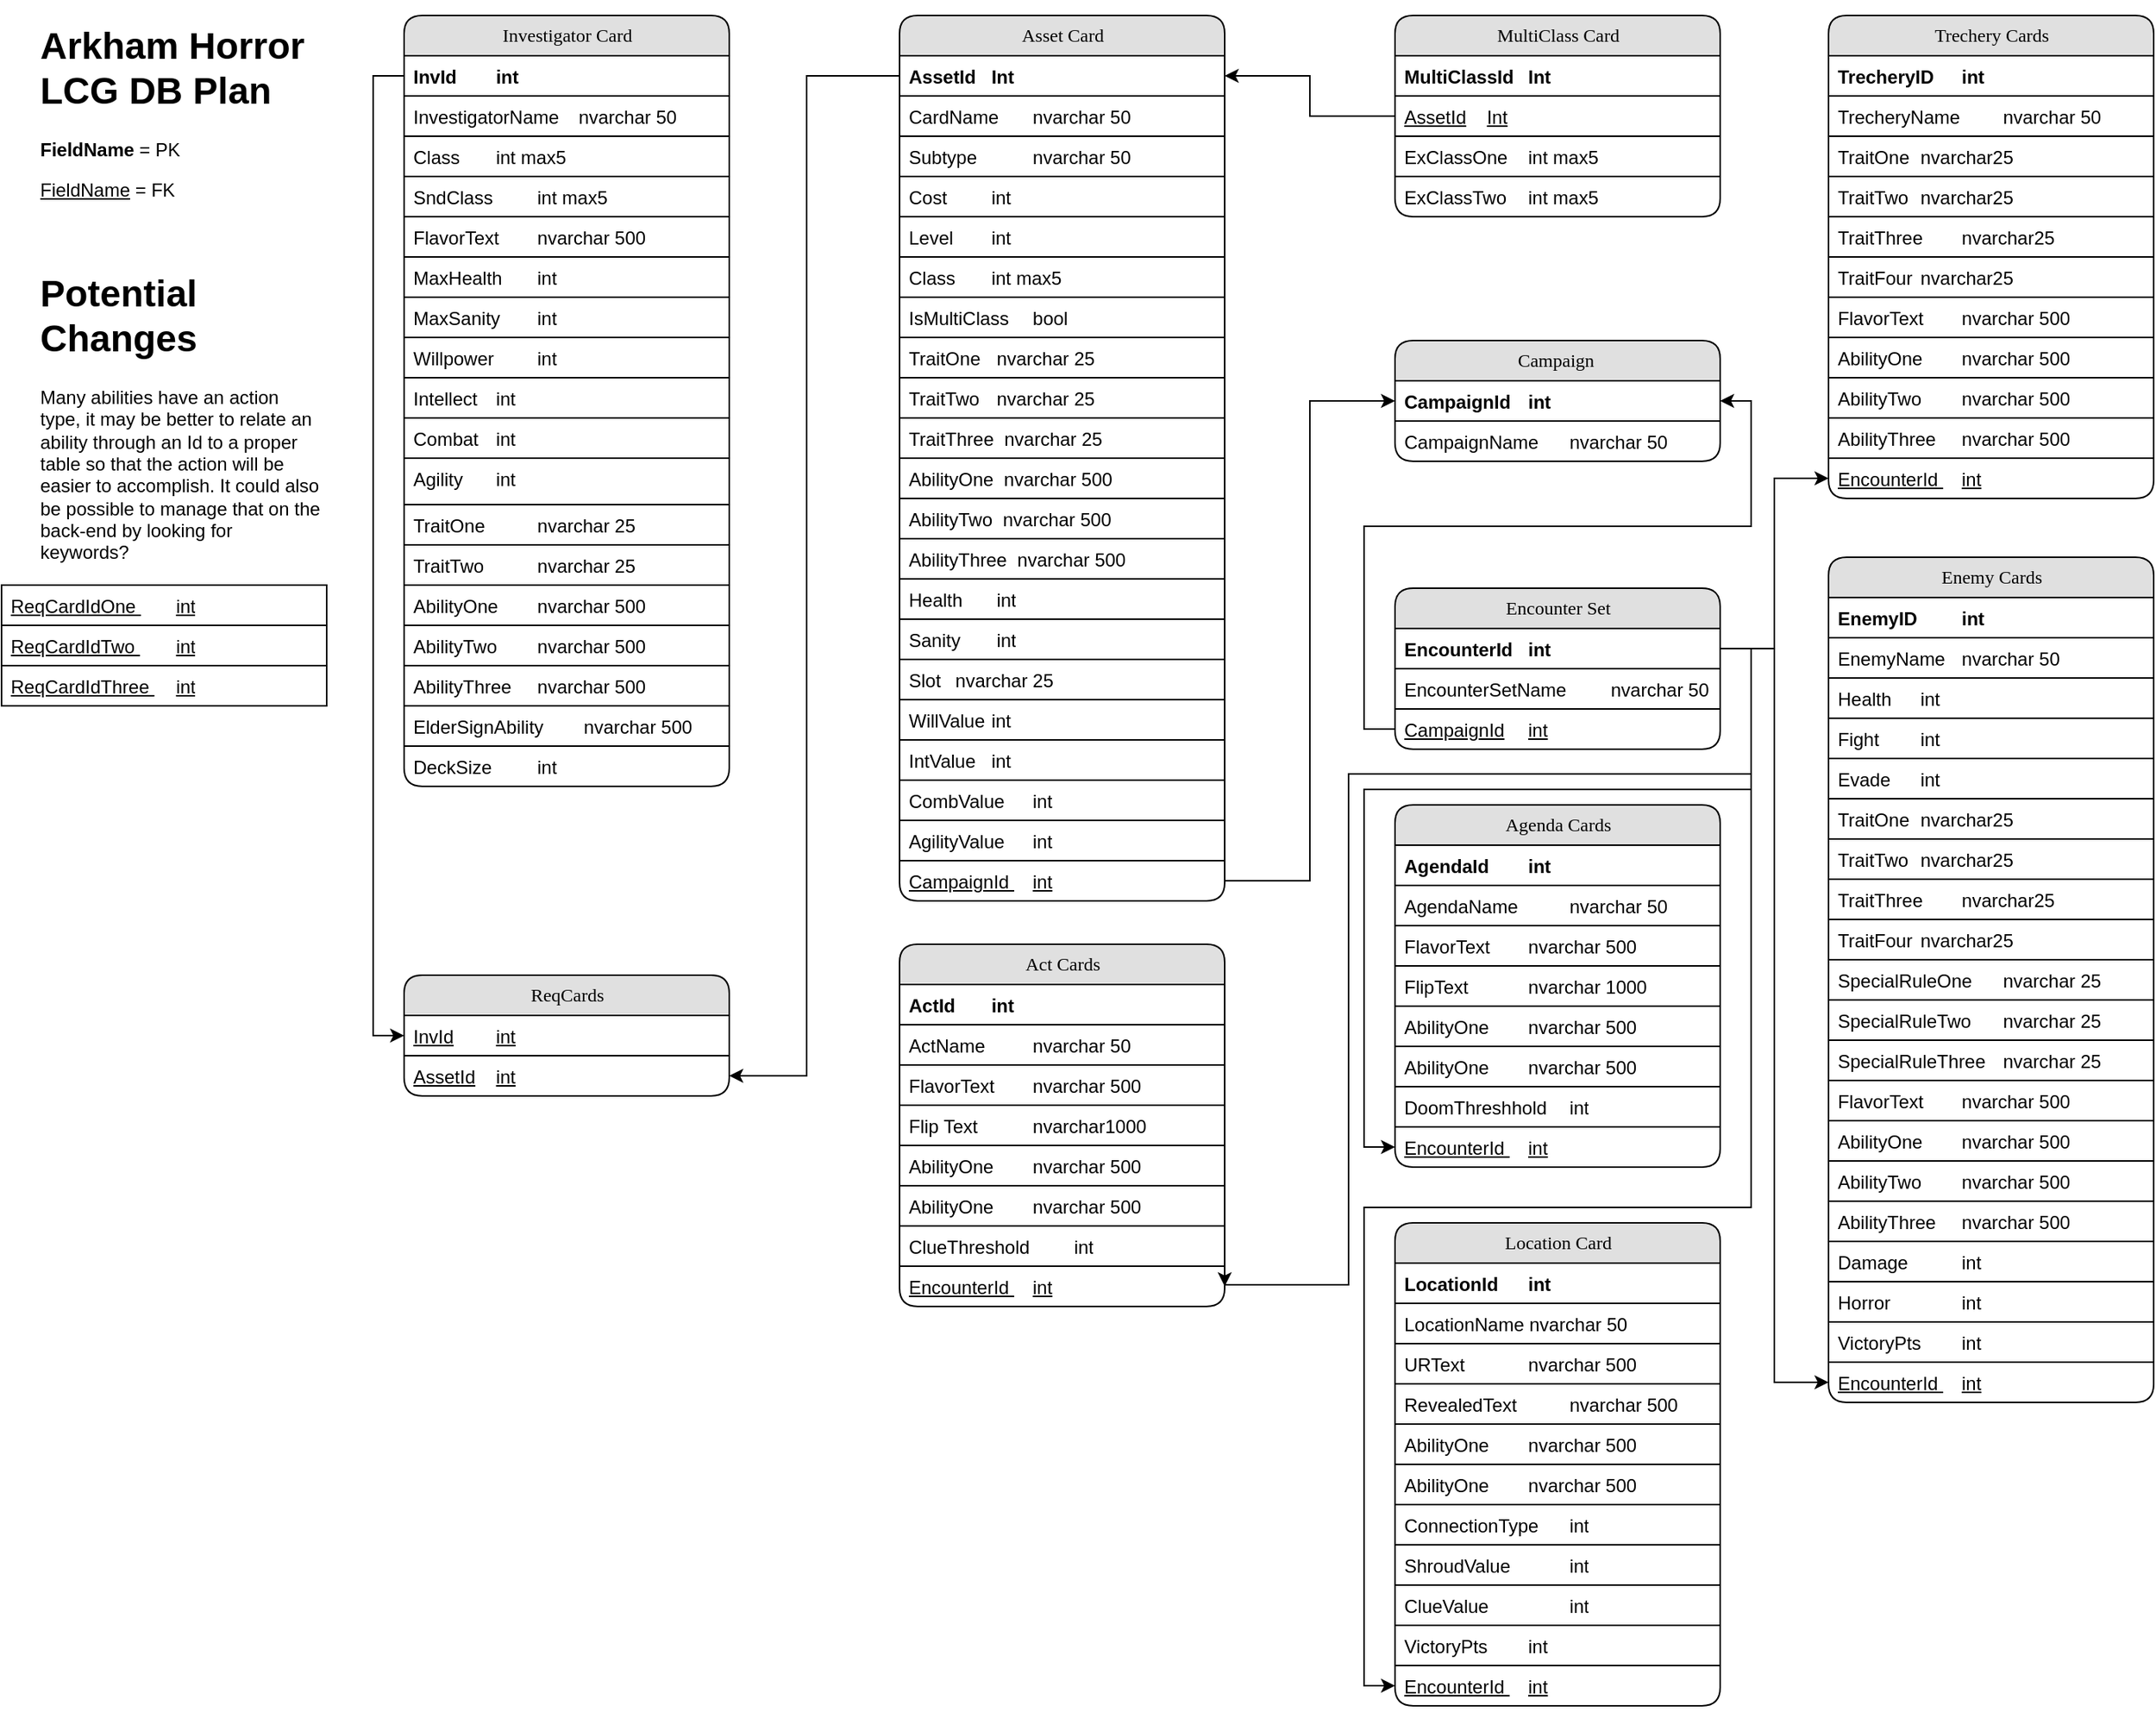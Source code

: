 <mxfile version="20.2.3" type="device"><diagram name="Page-1" id="b520641d-4fe3-3701-9064-5fc419738815"><mxGraphModel dx="2254" dy="929" grid="1" gridSize="10" guides="1" tooltips="1" connect="1" arrows="1" fold="1" page="1" pageScale="1" pageWidth="1100" pageHeight="850" background="none" math="0" shadow="0"><root><mxCell id="0"/><mxCell id="1" parent="0"/><mxCell id="21ea969265ad0168-6" value="Investigator Card" style="swimlane;html=1;fontStyle=0;childLayout=stackLayout;horizontal=1;startSize=26;fillColor=#e0e0e0;horizontalStack=0;resizeParent=1;resizeLast=0;collapsible=1;marginBottom=0;swimlaneFillColor=#ffffff;align=center;rounded=1;shadow=0;comic=0;labelBackgroundColor=none;strokeWidth=1;fontFamily=Verdana;fontSize=12" parent="1" vertex="1"><mxGeometry x="280" y="40" width="210" height="498" as="geometry"><mxRectangle x="300" y="20" width="150" height="30" as="alternateBounds"/></mxGeometry></mxCell><mxCell id="21ea969265ad0168-7" value="&lt;b&gt;InvId&lt;span style=&quot;white-space: pre;&quot;&gt;&#9;&lt;/span&gt;int&lt;/b&gt;" style="text;html=1;strokeColor=default;fillColor=none;spacingLeft=4;spacingRight=4;whiteSpace=wrap;overflow=hidden;rotatable=0;points=[[0,0.5],[1,0.5]];portConstraint=eastwest;" parent="21ea969265ad0168-6" vertex="1"><mxGeometry y="26" width="210" height="26" as="geometry"/></mxCell><mxCell id="21ea969265ad0168-8" value="&lt;div style=&quot;text-align: right;&quot;&gt;&lt;span style=&quot;background-color: initial;&quot;&gt;InvestigatorName&lt;/span&gt;&lt;span style=&quot;background-color: initial; white-space: pre;&quot;&gt;&#9;&lt;/span&gt;&lt;span style=&quot;background-color: initial;&quot;&gt;nvarchar 50&lt;/span&gt;&lt;/div&gt;" style="text;html=1;strokeColor=default;fillColor=none;spacingLeft=4;spacingRight=4;whiteSpace=wrap;overflow=hidden;rotatable=0;points=[[0,0.5],[1,0.5]];portConstraint=eastwest;" parent="21ea969265ad0168-6" vertex="1"><mxGeometry y="52" width="210" height="26" as="geometry"/></mxCell><mxCell id="DZ3p4Pp6mnTjBtjrL6QX-4" value="Class&lt;span style=&quot;white-space: pre;&quot;&gt;&#9;&lt;/span&gt;int max5" style="text;html=1;strokeColor=default;fillColor=none;spacingLeft=4;spacingRight=4;whiteSpace=wrap;overflow=hidden;rotatable=0;points=[[0,0.5],[1,0.5]];portConstraint=eastwest;" parent="21ea969265ad0168-6" vertex="1"><mxGeometry y="78" width="210" height="26" as="geometry"/></mxCell><mxCell id="DZ3p4Pp6mnTjBtjrL6QX-46" value="SndClass&lt;span style=&quot;white-space: pre;&quot;&gt;&#9;&lt;/span&gt;&lt;span style=&quot;white-space: pre;&quot;&gt;&#9;&lt;/span&gt;int max5" style="text;html=1;strokeColor=default;fillColor=none;spacingLeft=4;spacingRight=4;whiteSpace=wrap;overflow=hidden;rotatable=0;points=[[0,0.5],[1,0.5]];portConstraint=eastwest;" parent="21ea969265ad0168-6" vertex="1"><mxGeometry y="104" width="210" height="26" as="geometry"/></mxCell><mxCell id="DZ3p4Pp6mnTjBtjrL6QX-222" value="&lt;div style=&quot;text-align: right;&quot;&gt;FlavorText&lt;span style=&quot;white-space: pre;&quot;&gt;&#9;&lt;/span&gt;nvarchar 500&lt;/div&gt;" style="text;html=1;strokeColor=default;fillColor=none;spacingLeft=4;spacingRight=4;whiteSpace=wrap;overflow=hidden;rotatable=0;points=[[0,0.5],[1,0.5]];portConstraint=eastwest;" parent="21ea969265ad0168-6" vertex="1"><mxGeometry y="130" width="210" height="26" as="geometry"/></mxCell><mxCell id="21ea969265ad0168-9" value="MaxHealth&lt;span style=&quot;white-space: pre;&quot;&gt;&#9;&lt;/span&gt;int" style="text;html=1;strokeColor=default;fillColor=none;spacingLeft=4;spacingRight=4;whiteSpace=wrap;overflow=hidden;rotatable=0;points=[[0,0.5],[1,0.5]];portConstraint=eastwest;" parent="21ea969265ad0168-6" vertex="1"><mxGeometry y="156" width="210" height="26" as="geometry"/></mxCell><mxCell id="DZ3p4Pp6mnTjBtjrL6QX-2" value="MaxSanity&lt;span style=&quot;white-space: pre;&quot;&gt;&#9;&lt;/span&gt;int" style="text;html=1;strokeColor=default;fillColor=none;spacingLeft=4;spacingRight=4;whiteSpace=wrap;overflow=hidden;rotatable=0;points=[[0,0.5],[1,0.5]];portConstraint=eastwest;" parent="21ea969265ad0168-6" vertex="1"><mxGeometry y="182" width="210" height="26" as="geometry"/></mxCell><mxCell id="DZ3p4Pp6mnTjBtjrL6QX-3" value="Willpower&lt;span style=&quot;white-space: pre;&quot;&gt;&#9;&lt;/span&gt;int" style="text;html=1;strokeColor=default;fillColor=none;spacingLeft=4;spacingRight=4;whiteSpace=wrap;overflow=hidden;rotatable=0;points=[[0,0.5],[1,0.5]];portConstraint=eastwest;" parent="21ea969265ad0168-6" vertex="1"><mxGeometry y="208" width="210" height="26" as="geometry"/></mxCell><mxCell id="DZ3p4Pp6mnTjBtjrL6QX-5" value="Intellect&lt;span style=&quot;white-space: pre;&quot;&gt;&#9;&lt;/span&gt;int&lt;span style=&quot;color: rgba(0, 0, 0, 0); font-family: monospace; font-size: 0px;&quot;&gt;%3CmxGraphModel%3E%3Croot%3E%3CmxCell%20id%3D%220%22%2F%3E%3CmxCell%20id%3D%221%22%20parent%3D%220%22%2F%3E%3CmxCell%20id%3D%222%22%20value%3D%22Willpower%22%20style%3D%22text%3Bhtml%3D1%3BstrokeColor%3Dnone%3BfillColor%3Dnone%3BspacingLeft%3D4%3BspacingRight%3D4%3BwhiteSpace%3Dwrap%3Boverflow%3Dhidden%3Brotatable%3D0%3Bpoints%3D%5B%5B0%2C0.5%5D%2C%5B1%2C0.5%5D%5D%3BportConstraint%3Deastwest%3B%22%20vertex%3D%221%22%20parent%3D%221%22%3E%3CmxGeometry%20x%3D%22160%22%20y%3D%22246%22%20width%3D%22160%22%20height%3D%2226%22%20as%3D%22geometry%22%2F%3E%3C%2FmxCell%3E%3C%2Froot%3E%3C%2FmxGraphModel%3E&lt;span style=&quot;white-space: pre;&quot;&gt;&#9;&lt;/span&gt;int&lt;/span&gt;" style="text;html=1;strokeColor=default;fillColor=none;spacingLeft=4;spacingRight=4;whiteSpace=wrap;overflow=hidden;rotatable=0;points=[[0,0.5],[1,0.5]];portConstraint=eastwest;" parent="21ea969265ad0168-6" vertex="1"><mxGeometry y="234" width="210" height="26" as="geometry"/></mxCell><mxCell id="DZ3p4Pp6mnTjBtjrL6QX-6" value="Combat&lt;span style=&quot;white-space: pre;&quot;&gt;&#9;&lt;/span&gt;int" style="text;html=1;strokeColor=default;fillColor=none;spacingLeft=4;spacingRight=4;whiteSpace=wrap;overflow=hidden;rotatable=0;points=[[0,0.5],[1,0.5]];portConstraint=eastwest;" parent="21ea969265ad0168-6" vertex="1"><mxGeometry y="260" width="210" height="26" as="geometry"/></mxCell><mxCell id="DZ3p4Pp6mnTjBtjrL6QX-7" value="Agility&lt;span style=&quot;white-space: pre;&quot;&gt;&#9;&lt;/span&gt;int" style="text;html=1;strokeColor=default;fillColor=none;spacingLeft=4;spacingRight=4;whiteSpace=wrap;overflow=hidden;rotatable=0;points=[[0,0.5],[1,0.5]];portConstraint=eastwest;" parent="21ea969265ad0168-6" vertex="1"><mxGeometry y="286" width="210" height="30" as="geometry"/></mxCell><mxCell id="DZ3p4Pp6mnTjBtjrL6QX-8" value="TraitOne&lt;span style=&quot;white-space: pre;&quot;&gt;&#9;&lt;/span&gt;&lt;span style=&quot;white-space: pre;&quot;&gt;&#9;&lt;/span&gt;nvarchar 25&lt;span style=&quot;color: rgba(0, 0, 0, 0); font-family: monospace; font-size: 0px;&quot;&gt;%3CmxGraphModel%3E%3Croot%3E%3CmxCell%20id%3D%220%22%2F%3E%3CmxCell%20id%3D%221%22%20parent%3D%220%22%2F%3E%3CmxCell%20id%3D%222%22%20value%3D%22Agility%22%20style%3D%22text%3Bhtml%3D1%3BstrokeColor%3Dnone%3BfillColor%3Dnone%3BspacingLeft%3D4%3BspacingRight%3D4%3BwhiteSpace%3Dwrap%3Boverflow%3Dhidden%3Brotatable%3D0%3Bpoints%3D%5B%5B0%2C0.5%5D%2C%5B1%2C0.5%5D%5D%3BportConstraint%3Deastwest%3B%22%20vertex%3D%221%22%20parent%3D%221%22%3E%3CmxGeometry%20x%3D%22160%22%20y%3D%22324%22%20width%3D%22160%22%20height%3D%2226%22%20as%3D%22geometry%22%2F%3E%3C%2FmxCell%3E%3C%2Froot%3E%3C%2FmxGraphModel%3E&lt;/span&gt;" style="text;html=1;strokeColor=default;fillColor=none;spacingLeft=4;spacingRight=4;whiteSpace=wrap;overflow=hidden;rotatable=0;points=[[0,0.5],[1,0.5]];portConstraint=eastwest;" parent="21ea969265ad0168-6" vertex="1"><mxGeometry y="316" width="210" height="26" as="geometry"/></mxCell><mxCell id="DZ3p4Pp6mnTjBtjrL6QX-9" value="TraitTwo&lt;span style=&quot;white-space: pre;&quot;&gt;&#9;&lt;/span&gt;&lt;span style=&quot;white-space: pre;&quot;&gt;&#9;&lt;/span&gt;nvarchar 25&lt;span style=&quot;color: rgba(0, 0, 0, 0); font-family: monospace; font-size: 0px;&quot;&gt;%3CmxGraphModel%3E%3Croot%3E%3CmxCell%20id%3D%220%22%2F%3E%3CmxCell%20id%3D%221%22%20parent%3D%220%22%2F%3E%3CmxCell%20id%3D%222%22%20value%3D%22Agility%22%20style%3D%22text%3Bhtml%3D1%3BstrokeColor%3Dnone%3BfillColor%3Dnone%3BspacingLeft%3D4%3BspacingRight%3D4%3BwhiteSpace%3Dwrap%3Boverflow%3Dhidden%3Brotatable%3D0%3Bpoints%3D%5B%5B0%2C0.5%5D%2C%5B1%2C0.5%5D%5D%3BportConstraint%3Deastwest%3B%22%20vertex%3D%221%22%20parent%3D%221%22%3E%3CmxGeometry%20x%3D%22160%22%20y%3D%22324%22%20width%3D%22160%22%20height%3D%2226%22%20as%3D%22geometry%22%2F%3E%3C%2FmxCell%3E%3C%2Froot%3E%3C%2FmxGraphModel%3E&lt;span style=&quot;&quot;&gt;&#9;&lt;span style=&quot;&quot;&gt;&#9;&lt;/span&gt;n&lt;/span&gt;&lt;/span&gt;" style="text;html=1;strokeColor=default;fillColor=none;spacingLeft=4;spacingRight=4;whiteSpace=wrap;overflow=hidden;rotatable=0;points=[[0,0.5],[1,0.5]];portConstraint=eastwest;" parent="21ea969265ad0168-6" vertex="1"><mxGeometry y="342" width="210" height="26" as="geometry"/></mxCell><mxCell id="DZ3p4Pp6mnTjBtjrL6QX-10" value="AbilityOne&amp;nbsp;&lt;span style=&quot;white-space: pre;&quot;&gt;&#9;&lt;/span&gt;nvarchar 500&lt;span style=&quot;color: rgba(0, 0, 0, 0); font-family: monospace; font-size: 0px;&quot;&gt;%3CmxGraphModel%3E%3Croot%3E%3CmxCell%20id%3D%220%22%2F%3E%3CmxCell%20id%3D%221%22%20parent%3D%220%22%2F%3E%3CmxCell%20id%3D%222%22%20value%3D%22Agility%22%20style%3D%22text%3Bhtml%3D1%3BstrokeColor%3Dnone%3BfillColor%3Dnone%3BspacingLeft%3D4%3BspacingRight%3D4%3BwhiteSpace%3Dwrap%3Boverflow%3Dhidden%3Brotatable%3D0%3Bpoints%3D%5B%5B0%2C0.5%5D%2C%5B1%2C0.5%5D%5D%3BportConstraint%3Deastwest%3B%22%20vertex%3D%221%22%20parent%3D%221%22%3E%3CmxGeometry%20x%3D%22160%22%20y%3D%22324%22%20width%3D%22160%22%20height%3D%2226%22%20as%3D%22geometry%22%2F%3E%3C%2FmxCell%3E%3C%2Froot%3E%3C%2FmxGraphModel%3E&lt;span style=&quot;&quot;&gt;&#9;&lt;span style=&quot;&quot;&gt;&#9;&lt;/span&gt;n&lt;/span&gt;&lt;/span&gt;" style="text;html=1;strokeColor=default;fillColor=none;spacingLeft=4;spacingRight=4;whiteSpace=wrap;overflow=hidden;rotatable=0;points=[[0,0.5],[1,0.5]];portConstraint=eastwest;" parent="21ea969265ad0168-6" vertex="1"><mxGeometry y="368" width="210" height="26" as="geometry"/></mxCell><mxCell id="DZ3p4Pp6mnTjBtjrL6QX-11" value="AbilityTwo&amp;nbsp;&lt;span style=&quot;white-space: pre;&quot;&gt;&#9;&lt;/span&gt;nvarchar 500&lt;span style=&quot;color: rgba(0, 0, 0, 0); font-family: monospace; font-size: 0px;&quot;&gt;%3CmxGraphModel%3E%3Croot%3E%3CmxCell%20id%3D%220%22%2F%3E%3CmxCell%20id%3D%221%22%20parent%3D%220%22%2F%3E%3CmxCell%20id%3D%222%22%20value%3D%22Agility%22%20style%3D%22text%3Bhtml%3D1%3BstrokeColor%3Dnone%3BfillColor%3Dnone%3BspacingLeft%3D4%3BspacingRight%3D4%3BwhiteSpace%3Dwrap%3Boverflow%3Dhidden%3Brotatable%3D0%3Bpoints%3D%5B%5B0%2C0.5%5D%2C%5B1%2C0.5%5D%5D%3BportConstraint%3Deastwest%3B%22%20vertex%3D%221%22%20parent%3D%221%22%3E%3CmxGeometry%20x%3D%22160%22%20y%3D%22324%22%20width%3D%22160%22%20height%3D%2226%22%20as%3D%22geometry%22%2F%3E%3C%2FmxCell%3E%3C%2Froot%3E%3C%2FmxGraphModel%3E&lt;span style=&quot;&quot;&gt;&#9;&lt;span style=&quot;&quot;&gt;&#9;&lt;/span&gt;n&lt;/span&gt;&lt;/span&gt;" style="text;html=1;strokeColor=default;fillColor=none;spacingLeft=4;spacingRight=4;whiteSpace=wrap;overflow=hidden;rotatable=0;points=[[0,0.5],[1,0.5]];portConstraint=eastwest;" parent="21ea969265ad0168-6" vertex="1"><mxGeometry y="394" width="210" height="26" as="geometry"/></mxCell><mxCell id="DZ3p4Pp6mnTjBtjrL6QX-48" value="AbilityThree&lt;span style=&quot;white-space: pre;&quot;&gt;&#9;&lt;/span&gt;nvarchar 500&lt;span style=&quot;color: rgba(0, 0, 0, 0); font-family: monospace; font-size: 0px;&quot;&gt;%3CmxGraphModel%3E%3Croot%3E%3CmxCell%20id%3D%220%22%2F%3E%3CmxCell%20id%3D%221%22%20parent%3D%220%22%2F%3E%3CmxCell%20id%3D%222%22%20value%3D%22Agility%22%20style%3D%22text%3Bhtml%3D1%3BstrokeColor%3Dnone%3BfillColor%3Dnone%3BspacingLeft%3D4%3BspacingRight%3D4%3BwhiteSpace%3Dwrap%3Boverflow%3Dhidden%3Brotatable%3D0%3Bpoints%3D%5B%5B0%2C0.5%5D%2C%5B1%2C0.5%5D%5D%3BportConstraint%3Deastwest%3B%22%20vertex%3D%221%22%20parent%3D%221%22%3E%3CmxGeometry%20x%3D%22160%22%20y%3D%22324%22%20width%3D%22160%22%20height%3D%2226%22%20as%3D%22geometry%22%2F%3E%3C%2FmxCell%3E%3C%2Froot%3E%3C%2FmxGraphModel%3E&lt;span style=&quot;&quot;&gt;&#9;&lt;span style=&quot;&quot;&gt;&#9;&lt;/span&gt;n&lt;/span&gt;&lt;/span&gt;" style="text;html=1;strokeColor=default;fillColor=none;spacingLeft=4;spacingRight=4;whiteSpace=wrap;overflow=hidden;rotatable=0;points=[[0,0.5],[1,0.5]];portConstraint=eastwest;" parent="21ea969265ad0168-6" vertex="1"><mxGeometry y="420" width="210" height="26" as="geometry"/></mxCell><mxCell id="DZ3p4Pp6mnTjBtjrL6QX-12" value="ElderSignAbility&lt;span style=&quot;white-space: pre;&quot;&gt;&#9;&lt;/span&gt;&lt;span style=&quot;&quot;&gt;&#9;&lt;/span&gt;nvarchar 500&lt;span style=&quot;color: rgba(0, 0, 0, 0); font-family: monospace; font-size: 0px;&quot;&gt;%3CmxGraphModel%3E%3Croot%3E%3CmxCell%20id%3D%220%22%2F%3E%3CmxCell%20id%3D%221%22%20parent%3D%220%22%2F%3E%3CmxCell%20id%3D%222%22%20value%3D%22Agility%22%20style%3D%22text%3Bhtml%3D1%3BstrokeColor%3Dnone%3BfillColor%3Dnone%3BspacingLeft%3D4%3BspacingRight%3D4%3BwhiteSpace%3Dwrap%3Boverflow%3Dhidden%3Brotatable%3D0%3Bpoints%3D%5B%5B0%2C0.5%5D%2C%5B1%2C0.5%5D%5D%3BportConstraint%3Deastwest%3B%22%20vertex%3D%221%22%20parent%3D%221%22%3E%3CmxGeometry%20x%3D%22160%22%20y%3D%22324%22%20width%3D%22160%22%20height%3D%2226%22%20as%3D%22geometry%22%2F%3E%3C%2FmxCell%3E%3C%2Froot%3E%3C%2FmxGraphModel%3E&lt;span style=&quot;&quot;&gt;&#9;&lt;span style=&quot;&quot;&gt;&#9;&lt;/span&gt;n&lt;/span&gt;&lt;/span&gt;" style="text;html=1;strokeColor=default;fillColor=none;spacingLeft=4;spacingRight=4;whiteSpace=wrap;overflow=hidden;rotatable=0;points=[[0,0.5],[1,0.5]];portConstraint=eastwest;" parent="21ea969265ad0168-6" vertex="1"><mxGeometry y="446" width="210" height="26" as="geometry"/></mxCell><mxCell id="DZ3p4Pp6mnTjBtjrL6QX-15" value="DeckSize&amp;nbsp;&lt;span style=&quot;white-space: pre;&quot;&gt;&#9;&lt;/span&gt;int" style="text;html=1;strokeColor=none;fillColor=none;spacingLeft=4;spacingRight=4;whiteSpace=wrap;overflow=hidden;rotatable=0;points=[[0,0.5],[1,0.5]];portConstraint=eastwest;" parent="21ea969265ad0168-6" vertex="1"><mxGeometry y="472" width="210" height="26" as="geometry"/></mxCell><mxCell id="DZ3p4Pp6mnTjBtjrL6QX-16" value="Asset Card" style="swimlane;html=1;fontStyle=0;childLayout=stackLayout;horizontal=1;startSize=26;fillColor=#e0e0e0;horizontalStack=0;resizeParent=1;resizeLast=0;collapsible=1;marginBottom=0;swimlaneFillColor=#ffffff;align=center;rounded=1;shadow=0;comic=0;labelBackgroundColor=none;strokeWidth=1;fontFamily=Verdana;fontSize=12" parent="1" vertex="1"><mxGeometry x="600" y="40" width="210" height="572" as="geometry"><mxRectangle x="660" y="20" width="110" height="30" as="alternateBounds"/></mxGeometry></mxCell><mxCell id="DZ3p4Pp6mnTjBtjrL6QX-17" value="&lt;b&gt;AssetId&lt;span style=&quot;white-space: pre;&quot;&gt;&#9;&lt;/span&gt;Int&lt;/b&gt;" style="text;html=1;strokeColor=default;fillColor=none;spacingLeft=4;spacingRight=4;whiteSpace=wrap;overflow=hidden;rotatable=0;points=[[0,0.5],[1,0.5]];portConstraint=eastwest;" parent="DZ3p4Pp6mnTjBtjrL6QX-16" vertex="1"><mxGeometry y="26" width="210" height="26" as="geometry"/></mxCell><mxCell id="DZ3p4Pp6mnTjBtjrL6QX-18" value="CardName&lt;span style=&quot;white-space: pre;&quot;&gt;&#9;&lt;/span&gt;nvarchar 50" style="text;html=1;strokeColor=default;fillColor=none;spacingLeft=4;spacingRight=4;whiteSpace=wrap;overflow=hidden;rotatable=0;points=[[0,0.5],[1,0.5]];portConstraint=eastwest;" parent="DZ3p4Pp6mnTjBtjrL6QX-16" vertex="1"><mxGeometry y="52" width="210" height="26" as="geometry"/></mxCell><mxCell id="DZ3p4Pp6mnTjBtjrL6QX-49" value="Subtype &lt;span style=&quot;white-space: pre;&quot;&gt;&#9;&lt;/span&gt;&lt;span style=&quot;white-space: pre;&quot;&gt;&#9;&lt;/span&gt;nvarchar 50" style="text;html=1;strokeColor=default;fillColor=none;spacingLeft=4;spacingRight=4;whiteSpace=wrap;overflow=hidden;rotatable=0;points=[[0,0.5],[1,0.5]];portConstraint=eastwest;" parent="DZ3p4Pp6mnTjBtjrL6QX-16" vertex="1"><mxGeometry y="78" width="210" height="26" as="geometry"/></mxCell><mxCell id="DZ3p4Pp6mnTjBtjrL6QX-43" value="Cost&lt;span style=&quot;white-space: pre;&quot;&gt;&#9;&lt;/span&gt;&lt;span style=&quot;white-space: pre;&quot;&gt;&#9;&lt;/span&gt;int" style="text;html=1;strokeColor=default;fillColor=none;spacingLeft=4;spacingRight=4;whiteSpace=wrap;overflow=hidden;rotatable=0;points=[[0,0.5],[1,0.5]];portConstraint=eastwest;" parent="DZ3p4Pp6mnTjBtjrL6QX-16" vertex="1"><mxGeometry y="104" width="210" height="26" as="geometry"/></mxCell><mxCell id="DZ3p4Pp6mnTjBtjrL6QX-44" value="Level&lt;span style=&quot;white-space: pre;&quot;&gt;&#9;&lt;/span&gt;int" style="text;html=1;strokeColor=default;fillColor=none;spacingLeft=4;spacingRight=4;whiteSpace=wrap;overflow=hidden;rotatable=0;points=[[0,0.5],[1,0.5]];portConstraint=eastwest;" parent="DZ3p4Pp6mnTjBtjrL6QX-16" vertex="1"><mxGeometry y="130" width="210" height="26" as="geometry"/></mxCell><mxCell id="DZ3p4Pp6mnTjBtjrL6QX-45" value="Class&lt;span style=&quot;white-space: pre;&quot;&gt;&#9;&lt;/span&gt;int max5" style="text;html=1;strokeColor=default;fillColor=none;spacingLeft=4;spacingRight=4;whiteSpace=wrap;overflow=hidden;rotatable=0;points=[[0,0.5],[1,0.5]];portConstraint=eastwest;" parent="DZ3p4Pp6mnTjBtjrL6QX-16" vertex="1"><mxGeometry y="156" width="210" height="26" as="geometry"/></mxCell><mxCell id="DZ3p4Pp6mnTjBtjrL6QX-65" value="IsMultiClass&lt;span style=&quot;white-space: pre;&quot;&gt;&#9;&lt;/span&gt;bool" style="text;html=1;strokeColor=default;fillColor=none;spacingLeft=4;spacingRight=4;whiteSpace=wrap;overflow=hidden;rotatable=0;points=[[0,0.5],[1,0.5]];portConstraint=eastwest;" parent="DZ3p4Pp6mnTjBtjrL6QX-16" vertex="1"><mxGeometry y="182" width="210" height="26" as="geometry"/></mxCell><mxCell id="DZ3p4Pp6mnTjBtjrL6QX-50" value="TraitOne&lt;span style=&quot;white-space: pre;&quot;&gt;&#9;&lt;/span&gt;&lt;span style=&quot;&quot;&gt;&#9;&lt;/span&gt;&lt;span style=&quot;&quot;&gt;&#9;&lt;/span&gt;nvarchar 25" style="text;html=1;strokeColor=default;fillColor=none;spacingLeft=4;spacingRight=4;whiteSpace=wrap;overflow=hidden;rotatable=0;points=[[0,0.5],[1,0.5]];portConstraint=eastwest;" parent="DZ3p4Pp6mnTjBtjrL6QX-16" vertex="1"><mxGeometry y="208" width="210" height="26" as="geometry"/></mxCell><mxCell id="DZ3p4Pp6mnTjBtjrL6QX-51" value="TraitTwo&lt;span style=&quot;white-space: pre;&quot;&gt;&#9;&lt;/span&gt;&lt;span style=&quot;&quot;&gt;&#9;&lt;/span&gt;&lt;span style=&quot;&quot;&gt;&#9;&lt;/span&gt;nvarchar 25" style="text;html=1;strokeColor=default;fillColor=none;spacingLeft=4;spacingRight=4;whiteSpace=wrap;overflow=hidden;rotatable=0;points=[[0,0.5],[1,0.5]];portConstraint=eastwest;" parent="DZ3p4Pp6mnTjBtjrL6QX-16" vertex="1"><mxGeometry y="234" width="210" height="26" as="geometry"/></mxCell><mxCell id="DZ3p4Pp6mnTjBtjrL6QX-52" value="TraitThree&lt;span style=&quot;&quot;&gt;&amp;nbsp;&lt;/span&gt;&lt;span style=&quot;&quot;&gt;&#9;&lt;/span&gt;nvarchar 25" style="text;html=1;strokeColor=default;fillColor=none;spacingLeft=4;spacingRight=4;whiteSpace=wrap;overflow=hidden;rotatable=0;points=[[0,0.5],[1,0.5]];portConstraint=eastwest;" parent="DZ3p4Pp6mnTjBtjrL6QX-16" vertex="1"><mxGeometry y="260" width="210" height="26" as="geometry"/></mxCell><mxCell id="DZ3p4Pp6mnTjBtjrL6QX-53" value="AbilityOne&lt;span style=&quot;&quot;&gt;&amp;nbsp;&lt;/span&gt;&lt;span style=&quot;&quot;&gt;&#9;&lt;/span&gt;nvarchar 500" style="text;html=1;strokeColor=default;fillColor=none;spacingLeft=4;spacingRight=4;whiteSpace=wrap;overflow=hidden;rotatable=0;points=[[0,0.5],[1,0.5]];portConstraint=eastwest;" parent="DZ3p4Pp6mnTjBtjrL6QX-16" vertex="1"><mxGeometry y="286" width="210" height="26" as="geometry"/></mxCell><mxCell id="DZ3p4Pp6mnTjBtjrL6QX-55" value="AbilityTwo&lt;span style=&quot;&quot;&gt;&amp;nbsp;&lt;/span&gt;&lt;span style=&quot;&quot;&gt;&#9;&lt;/span&gt;nvarchar 500" style="text;html=1;strokeColor=default;fillColor=none;spacingLeft=4;spacingRight=4;whiteSpace=wrap;overflow=hidden;rotatable=0;points=[[0,0.5],[1,0.5]];portConstraint=eastwest;" parent="DZ3p4Pp6mnTjBtjrL6QX-16" vertex="1"><mxGeometry y="312" width="210" height="26" as="geometry"/></mxCell><mxCell id="DZ3p4Pp6mnTjBtjrL6QX-54" value="AbilityThree&lt;span style=&quot;&quot;&gt;&amp;nbsp;&lt;/span&gt;&lt;span style=&quot;&quot;&gt;&#9;&lt;/span&gt;nvarchar 500" style="text;html=1;strokeColor=default;fillColor=none;spacingLeft=4;spacingRight=4;whiteSpace=wrap;overflow=hidden;rotatable=0;points=[[0,0.5],[1,0.5]];portConstraint=eastwest;" parent="DZ3p4Pp6mnTjBtjrL6QX-16" vertex="1"><mxGeometry y="338" width="210" height="26" as="geometry"/></mxCell><mxCell id="DZ3p4Pp6mnTjBtjrL6QX-56" value="Health&lt;span style=&quot;white-space: pre;&quot;&gt;&#9;&lt;/span&gt;&lt;span style=&quot;&quot;&gt;&#9;&lt;/span&gt;int&lt;span style=&quot;color: rgba(0, 0, 0, 0); font-family: monospace; font-size: 0px;&quot;&gt;%3CmxGraphModel%3E%3Croot%3E%3CmxCell%20id%3D%220%22%2F%3E%3CmxCell%20id%3D%221%22%20parent%3D%220%22%2F%3E%3CmxCell%20id%3D%222%22%20value%3D%22AbilityThree%26lt%3Bspan%20style%3D%26quot%3B%26quot%3B%26gt%3B%26amp%3Bnbsp%3B%26lt%3B%2Fspan%26gt%3B%26lt%3Bspan%20style%3D%26quot%3B%26quot%3B%26gt%3B%26%239%3B%26lt%3B%2Fspan%26gt%3Bnvarchar%20500%22%20style%3D%22text%3Bhtml%3D1%3BstrokeColor%3Ddefault%3BfillColor%3Dnone%3BspacingLeft%3D4%3BspacingRight%3D4%3BwhiteSpace%3Dwrap%3Boverflow%3Dhidden%3Brotatable%3D0%3Bpoints%3D%5B%5B0%2C0.5%5D%2C%5B1%2C0.5%5D%5D%3BportConstraint%3Deastwest%3B%22%20vertex%3D%221%22%20parent%3D%221%22%3E%3CmxGeometry%20x%3D%22660%22%20y%3D%22332%22%20width%3D%22210%22%20height%3D%2226%22%20as%3D%22geometry%22%2F%3E%3C%2FmxCell%3E%3C%2Froot%3E%3C%2FmxGraphModel%3E&lt;/span&gt;" style="text;html=1;strokeColor=default;fillColor=none;spacingLeft=4;spacingRight=4;whiteSpace=wrap;overflow=hidden;rotatable=0;points=[[0,0.5],[1,0.5]];portConstraint=eastwest;" parent="DZ3p4Pp6mnTjBtjrL6QX-16" vertex="1"><mxGeometry y="364" width="210" height="26" as="geometry"/></mxCell><mxCell id="DZ3p4Pp6mnTjBtjrL6QX-57" value="Sanity&lt;span style=&quot;white-space: pre;&quot;&gt;&#9;&lt;/span&gt;&lt;span style=&quot;&quot;&gt;&#9;&lt;/span&gt;int&lt;span style=&quot;color: rgba(0, 0, 0, 0); font-family: monospace; font-size: 0px;&quot;&gt;%3CmxGraphModel%3E%3Croot%3E%3CmxCell%20id%3D%220%22%2F%3E%3CmxCell%20id%3D%221%22%20parent%3D%220%22%2F%3E%3CmxCell%20id%3D%222%22%20value%3D%22AbilityThree%26lt%3Bspan%20style%3D%26quot%3B%26quot%3B%26gt%3B%26amp%3Bnbsp%3B%26lt%3B%2Fspan%26gt%3B%26lt%3Bspan%20style%3D%26quot%3B%26quot%3B%26gt%3B%26%239%3B%26lt%3B%2Fspan%26gt%3Bnvarchar%20500%22%20style%3D%22text%3Bhtml%3D1%3BstrokeColor%3Ddefault%3BfillColor%3Dnone%3BspacingLeft%3D4%3BspacingRight%3D4%3BwhiteSpace%3Dwrap%3Boverflow%3Dhidden%3Brotatable%3D0%3Bpoints%3D%5B%5B0%2C0.5%5D%2C%5B1%2C0.5%5D%5D%3BportConstraint%3Deastwest%3B%22%20vertex%3D%221%22%20parent%3D%221%22%3E%3CmxGeometry%20x%3D%22660%22%20y%3D%22332%22%20width%3D%22210%22%20height%3D%2226%22%20as%3D%22geometry%22%2F%3E%3C%2FmxCell%3E%3C%2Froot%3E%3C%2FmxGraphModel%3E&lt;/span&gt;" style="text;html=1;strokeColor=default;fillColor=none;spacingLeft=4;spacingRight=4;whiteSpace=wrap;overflow=hidden;rotatable=0;points=[[0,0.5],[1,0.5]];portConstraint=eastwest;" parent="DZ3p4Pp6mnTjBtjrL6QX-16" vertex="1"><mxGeometry y="390" width="210" height="26" as="geometry"/></mxCell><mxCell id="DZ3p4Pp6mnTjBtjrL6QX-90" value="Slot&lt;span style=&quot;white-space: pre;&quot;&gt;&#9;&lt;/span&gt;&lt;span style=&quot;&quot;&gt;&#9;&lt;/span&gt;nvarchar 25&lt;span style=&quot;color: rgba(0, 0, 0, 0); font-family: monospace; font-size: 0px;&quot;&gt;%3CmxGraphModel%3E%3Croot%3E%3CmxCell%20id%3D%220%22%2F%3E%3CmxCell%20id%3D%221%22%20parent%3D%220%22%2F%3E%3CmxCell%20id%3D%222%22%20value%3D%22AbilityThree%26lt%3Bspan%20style%3D%26quot%3B%26quot%3B%26gt%3B%26amp%3Bnbsp%3B%26lt%3B%2Fspan%26gt%3B%26lt%3Bspan%20style%3D%26quot%3B%26quot%3B%26gt%3B%26%239%3B%26lt%3B%2Fspan%26gt%3Bnvarchar%20500%22%20style%3D%22text%3Bhtml%3D1%3BstrokeColor%3Ddefault%3BfillColor%3Dnone%3BspacingLeft%3D4%3BspacingRight%3D4%3BwhiteSpace%3Dwrap%3Boverflow%3Dhidden%3Brotatable%3D0%3Bpoints%3D%5B%5B0%2C0.5%5D%2C%5B1%2C0.5%5D%5D%3BportConstraint%3Deastwest%3B%22%20vertex%3D%221%22%20parent%3D%221%22%3E%3CmxGeometry%20x%3D%22660%22%20y%3D%22332%22%20width%3D%22210%22%20height%3D%2226%22%20as%3D%22geometry%22%2F%3E%3C%2FmxCell%3E%3C%2Froot%3E%3C%2FmxGraphModel%3E&lt;/span&gt;" style="text;html=1;strokeColor=default;fillColor=none;spacingLeft=4;spacingRight=4;whiteSpace=wrap;overflow=hidden;rotatable=0;points=[[0,0.5],[1,0.5]];portConstraint=eastwest;" parent="DZ3p4Pp6mnTjBtjrL6QX-16" vertex="1"><mxGeometry y="416" width="210" height="26" as="geometry"/></mxCell><mxCell id="DZ3p4Pp6mnTjBtjrL6QX-59" value="WillValue&lt;span style=&quot;white-space: pre;&quot;&gt;&#9;&lt;/span&gt;int" style="text;html=1;strokeColor=default;fillColor=none;spacingLeft=4;spacingRight=4;whiteSpace=wrap;overflow=hidden;rotatable=0;points=[[0,0.5],[1,0.5]];portConstraint=eastwest;" parent="DZ3p4Pp6mnTjBtjrL6QX-16" vertex="1"><mxGeometry y="442" width="210" height="26" as="geometry"/></mxCell><mxCell id="DZ3p4Pp6mnTjBtjrL6QX-58" value="IntValue&lt;span style=&quot;white-space: pre;&quot;&gt;&#9;&lt;/span&gt;int" style="text;html=1;strokeColor=default;fillColor=none;spacingLeft=4;spacingRight=4;whiteSpace=wrap;overflow=hidden;rotatable=0;points=[[0,0.5],[1,0.5]];portConstraint=eastwest;" parent="DZ3p4Pp6mnTjBtjrL6QX-16" vertex="1"><mxGeometry y="468" width="210" height="26" as="geometry"/></mxCell><mxCell id="DZ3p4Pp6mnTjBtjrL6QX-61" value="CombValue&lt;span style=&quot;white-space: pre;&quot;&gt;&#9;&lt;/span&gt;int" style="text;html=1;strokeColor=default;fillColor=none;spacingLeft=4;spacingRight=4;whiteSpace=wrap;overflow=hidden;rotatable=0;points=[[0,0.5],[1,0.5]];portConstraint=eastwest;" parent="DZ3p4Pp6mnTjBtjrL6QX-16" vertex="1"><mxGeometry y="494" width="210" height="26" as="geometry"/></mxCell><mxCell id="DZ3p4Pp6mnTjBtjrL6QX-60" value="AgilityValue&lt;span style=&quot;white-space: pre;&quot;&gt;&#9;&lt;/span&gt;int" style="text;html=1;strokeColor=default;fillColor=none;spacingLeft=4;spacingRight=4;whiteSpace=wrap;overflow=hidden;rotatable=0;points=[[0,0.5],[1,0.5]];portConstraint=eastwest;" parent="DZ3p4Pp6mnTjBtjrL6QX-16" vertex="1"><mxGeometry y="520" width="210" height="26" as="geometry"/></mxCell><mxCell id="DZ3p4Pp6mnTjBtjrL6QX-91" value="&lt;u&gt;CampaignId &lt;span style=&quot;white-space: pre;&quot;&gt;&#9;&lt;/span&gt;int&lt;/u&gt;" style="text;html=1;strokeColor=none;fillColor=none;spacingLeft=4;spacingRight=4;whiteSpace=wrap;overflow=hidden;rotatable=0;points=[[0,0.5],[1,0.5]];portConstraint=eastwest;" parent="DZ3p4Pp6mnTjBtjrL6QX-16" vertex="1"><mxGeometry y="546" width="210" height="26" as="geometry"/></mxCell><mxCell id="DZ3p4Pp6mnTjBtjrL6QX-47" value="&lt;h1&gt;Arkham Horror LCG DB Plan&lt;/h1&gt;&lt;p&gt;&lt;b&gt;FieldName &lt;/b&gt;= PK&lt;b&gt;&amp;nbsp;&lt;/b&gt;&lt;/p&gt;&lt;p&gt;&lt;u&gt;FieldName&lt;/u&gt;&amp;nbsp;= FK&lt;/p&gt;" style="text;html=1;strokeColor=none;fillColor=none;spacing=5;spacingTop=-20;whiteSpace=wrap;overflow=hidden;rounded=0;" parent="1" vertex="1"><mxGeometry x="40" y="40" width="190" height="120" as="geometry"/></mxCell><mxCell id="DZ3p4Pp6mnTjBtjrL6QX-62" value="&lt;h1&gt;Potential Changes&lt;/h1&gt;&lt;div&gt;Many abilities have an action type, it may be better to relate an ability through an Id to a proper table so that the action will be easier to accomplish. It could also be possible to manage that on the back-end by looking for keywords?&lt;/div&gt;" style="text;html=1;strokeColor=none;fillColor=none;spacing=5;spacingTop=-20;whiteSpace=wrap;overflow=hidden;rounded=0;" parent="1" vertex="1"><mxGeometry x="40" y="200" width="190" height="200" as="geometry"/></mxCell><mxCell id="DZ3p4Pp6mnTjBtjrL6QX-66" value="MultiClass Card" style="swimlane;html=1;fontStyle=0;childLayout=stackLayout;horizontal=1;startSize=26;fillColor=#e0e0e0;horizontalStack=0;resizeParent=1;resizeLast=0;collapsible=1;marginBottom=0;swimlaneFillColor=#ffffff;align=center;rounded=1;shadow=0;comic=0;labelBackgroundColor=none;strokeWidth=1;fontFamily=Verdana;fontSize=12" parent="1" vertex="1"><mxGeometry x="920" y="40" width="210" height="130" as="geometry"><mxRectangle x="660" y="20" width="110" height="30" as="alternateBounds"/></mxGeometry></mxCell><mxCell id="DZ3p4Pp6mnTjBtjrL6QX-89" value="&lt;b&gt;MultiClassId&lt;span style=&quot;white-space: pre;&quot;&gt;&#9;&lt;/span&gt;Int&lt;/b&gt;" style="text;html=1;strokeColor=default;fillColor=none;spacingLeft=4;spacingRight=4;whiteSpace=wrap;overflow=hidden;rotatable=0;points=[[0,0.5],[1,0.5]];portConstraint=eastwest;" parent="DZ3p4Pp6mnTjBtjrL6QX-66" vertex="1"><mxGeometry y="26" width="210" height="26" as="geometry"/></mxCell><mxCell id="DZ3p4Pp6mnTjBtjrL6QX-67" value="&lt;u style=&quot;&quot;&gt;AssetId&lt;span style=&quot;white-space: pre;&quot;&gt;&#9;&lt;/span&gt;Int&lt;/u&gt;" style="text;html=1;strokeColor=default;fillColor=none;spacingLeft=4;spacingRight=4;whiteSpace=wrap;overflow=hidden;rotatable=0;points=[[0,0.5],[1,0.5]];portConstraint=eastwest;" parent="DZ3p4Pp6mnTjBtjrL6QX-66" vertex="1"><mxGeometry y="52" width="210" height="26" as="geometry"/></mxCell><mxCell id="DZ3p4Pp6mnTjBtjrL6QX-86" value="ExClassOne&amp;nbsp;&lt;span style=&quot;white-space: pre;&quot;&gt;&#9;&lt;/span&gt;int max5" style="text;html=1;strokeColor=default;fillColor=none;spacingLeft=4;spacingRight=4;whiteSpace=wrap;overflow=hidden;rotatable=0;points=[[0,0.5],[1,0.5]];portConstraint=eastwest;" parent="DZ3p4Pp6mnTjBtjrL6QX-66" vertex="1"><mxGeometry y="78" width="210" height="26" as="geometry"/></mxCell><mxCell id="DZ3p4Pp6mnTjBtjrL6QX-87" value="ExClassTwo&amp;nbsp;&lt;span style=&quot;white-space: pre;&quot;&gt;&#9;&lt;/span&gt;int max5" style="text;html=1;strokeColor=none;fillColor=none;spacingLeft=4;spacingRight=4;whiteSpace=wrap;overflow=hidden;rotatable=0;points=[[0,0.5],[1,0.5]];portConstraint=eastwest;" parent="DZ3p4Pp6mnTjBtjrL6QX-66" vertex="1"><mxGeometry y="104" width="210" height="26" as="geometry"/></mxCell><mxCell id="DZ3p4Pp6mnTjBtjrL6QX-92" value="Campaign&amp;nbsp;" style="swimlane;html=1;fontStyle=0;childLayout=stackLayout;horizontal=1;startSize=26;fillColor=#e0e0e0;horizontalStack=0;resizeParent=1;resizeLast=0;collapsible=1;marginBottom=0;swimlaneFillColor=#ffffff;align=center;rounded=1;shadow=0;comic=0;labelBackgroundColor=none;strokeWidth=1;fontFamily=Verdana;fontSize=12" parent="1" vertex="1"><mxGeometry x="920" y="250" width="210" height="78" as="geometry"><mxRectangle x="300" y="20" width="150" height="30" as="alternateBounds"/></mxGeometry></mxCell><mxCell id="DZ3p4Pp6mnTjBtjrL6QX-93" value="&lt;b&gt;CampaignId&lt;span style=&quot;white-space: pre;&quot;&gt;&#9;&lt;/span&gt;int&lt;/b&gt;" style="text;html=1;strokeColor=default;fillColor=none;spacingLeft=4;spacingRight=4;whiteSpace=wrap;overflow=hidden;rotatable=0;points=[[0,0.5],[1,0.5]];portConstraint=eastwest;" parent="DZ3p4Pp6mnTjBtjrL6QX-92" vertex="1"><mxGeometry y="26" width="210" height="26" as="geometry"/></mxCell><mxCell id="DZ3p4Pp6mnTjBtjrL6QX-94" value="&lt;div style=&quot;text-align: right;&quot;&gt;&lt;span style=&quot;background-color: initial;&quot;&gt;CampaignName&lt;/span&gt;&lt;span style=&quot;background-color: initial; white-space: pre;&quot;&gt;&#9;&lt;/span&gt;&lt;span style=&quot;background-color: initial;&quot;&gt;nvarchar 50&lt;/span&gt;&lt;/div&gt;" style="text;html=1;strokeColor=none;fillColor=none;spacingLeft=4;spacingRight=4;whiteSpace=wrap;overflow=hidden;rotatable=0;points=[[0,0.5],[1,0.5]];portConstraint=eastwest;" parent="DZ3p4Pp6mnTjBtjrL6QX-92" vertex="1"><mxGeometry y="52" width="210" height="26" as="geometry"/></mxCell><mxCell id="DZ3p4Pp6mnTjBtjrL6QX-113" style="edgeStyle=orthogonalEdgeStyle;rounded=0;orthogonalLoop=1;jettySize=auto;html=1;exitX=1;exitY=0.5;exitDx=0;exitDy=0;entryX=0;entryY=0.5;entryDx=0;entryDy=0;" parent="1" source="DZ3p4Pp6mnTjBtjrL6QX-91" target="DZ3p4Pp6mnTjBtjrL6QX-93" edge="1"><mxGeometry relative="1" as="geometry"/></mxCell><mxCell id="DZ3p4Pp6mnTjBtjrL6QX-114" style="edgeStyle=orthogonalEdgeStyle;rounded=0;orthogonalLoop=1;jettySize=auto;html=1;exitX=0;exitY=0.5;exitDx=0;exitDy=0;entryX=1;entryY=0.5;entryDx=0;entryDy=0;" parent="1" source="DZ3p4Pp6mnTjBtjrL6QX-67" target="DZ3p4Pp6mnTjBtjrL6QX-17" edge="1"><mxGeometry relative="1" as="geometry"/></mxCell><mxCell id="DZ3p4Pp6mnTjBtjrL6QX-137" value="Encounter Set" style="swimlane;html=1;fontStyle=0;childLayout=stackLayout;horizontal=1;startSize=26;fillColor=#e0e0e0;horizontalStack=0;resizeParent=1;resizeLast=0;collapsible=1;marginBottom=0;swimlaneFillColor=#ffffff;align=center;rounded=1;shadow=0;comic=0;labelBackgroundColor=none;strokeWidth=1;fontFamily=Verdana;fontSize=12" parent="1" vertex="1"><mxGeometry x="920" y="410" width="210" height="104" as="geometry"><mxRectangle x="300" y="20" width="150" height="30" as="alternateBounds"/></mxGeometry></mxCell><mxCell id="DZ3p4Pp6mnTjBtjrL6QX-139" value="&lt;div style=&quot;text-align: right;&quot;&gt;&lt;b&gt;EncounterId &lt;span style=&quot;white-space: pre;&quot;&gt;&#9;&lt;/span&gt;int&lt;/b&gt;&lt;/div&gt;" style="text;html=1;strokeColor=default;fillColor=none;spacingLeft=4;spacingRight=4;whiteSpace=wrap;overflow=hidden;rotatable=0;points=[[0,0.5],[1,0.5]];portConstraint=eastwest;" parent="DZ3p4Pp6mnTjBtjrL6QX-137" vertex="1"><mxGeometry y="26" width="210" height="26" as="geometry"/></mxCell><mxCell id="DZ3p4Pp6mnTjBtjrL6QX-141" value="&lt;div style=&quot;text-align: right;&quot;&gt;EncounterSetName&lt;span style=&quot;white-space: pre;&quot;&gt;&#9;&lt;span style=&quot;white-space: pre;&quot;&gt;&#9;&lt;/span&gt;n&lt;/span&gt;varchar 50&lt;/div&gt;" style="text;html=1;strokeColor=default;fillColor=none;spacingLeft=4;spacingRight=4;whiteSpace=wrap;overflow=hidden;rotatable=0;points=[[0,0.5],[1,0.5]];portConstraint=eastwest;" parent="DZ3p4Pp6mnTjBtjrL6QX-137" vertex="1"><mxGeometry y="52" width="210" height="26" as="geometry"/></mxCell><mxCell id="DZ3p4Pp6mnTjBtjrL6QX-138" value="&lt;u style=&quot;&quot;&gt;CampaignId&lt;span style=&quot;white-space: pre;&quot;&gt;&#9;&lt;/span&gt;int&lt;/u&gt;" style="text;html=1;strokeColor=none;fillColor=none;spacingLeft=4;spacingRight=4;whiteSpace=wrap;overflow=hidden;rotatable=0;points=[[0,0.5],[1,0.5]];portConstraint=eastwest;" parent="DZ3p4Pp6mnTjBtjrL6QX-137" vertex="1"><mxGeometry y="78" width="210" height="26" as="geometry"/></mxCell><mxCell id="DZ3p4Pp6mnTjBtjrL6QX-142" value="Agenda Cards" style="swimlane;html=1;fontStyle=0;childLayout=stackLayout;horizontal=1;startSize=26;fillColor=#e0e0e0;horizontalStack=0;resizeParent=1;resizeLast=0;collapsible=1;marginBottom=0;swimlaneFillColor=#ffffff;align=center;rounded=1;shadow=0;comic=0;labelBackgroundColor=none;strokeWidth=1;fontFamily=Verdana;fontSize=12" parent="1" vertex="1"><mxGeometry x="920" y="550" width="210" height="234" as="geometry"><mxRectangle x="300" y="20" width="150" height="30" as="alternateBounds"/></mxGeometry></mxCell><mxCell id="DZ3p4Pp6mnTjBtjrL6QX-146" value="&lt;div style=&quot;text-align: right;&quot;&gt;&lt;b&gt;AgendaId &lt;span style=&quot;white-space: pre;&quot;&gt;&#9;&lt;/span&gt;int&lt;/b&gt;&lt;/div&gt;" style="text;html=1;strokeColor=default;fillColor=none;spacingLeft=4;spacingRight=4;whiteSpace=wrap;overflow=hidden;rotatable=0;points=[[0,0.5],[1,0.5]];portConstraint=eastwest;" parent="DZ3p4Pp6mnTjBtjrL6QX-142" vertex="1"><mxGeometry y="26" width="210" height="26" as="geometry"/></mxCell><mxCell id="DZ3p4Pp6mnTjBtjrL6QX-144" value="&lt;div style=&quot;text-align: right;&quot;&gt;AgendaName&lt;span style=&quot;white-space: pre;&quot;&gt;&#9;&lt;span style=&quot;white-space: pre;&quot;&gt;&#9;&lt;/span&gt;n&lt;/span&gt;varchar 50&lt;/div&gt;" style="text;html=1;strokeColor=default;fillColor=none;spacingLeft=4;spacingRight=4;whiteSpace=wrap;overflow=hidden;rotatable=0;points=[[0,0.5],[1,0.5]];portConstraint=eastwest;" parent="DZ3p4Pp6mnTjBtjrL6QX-142" vertex="1"><mxGeometry y="52" width="210" height="26" as="geometry"/></mxCell><mxCell id="DZ3p4Pp6mnTjBtjrL6QX-147" value="&lt;div style=&quot;text-align: right;&quot;&gt;FlavorText&lt;span style=&quot;white-space: pre;&quot;&gt;&#9;&lt;/span&gt;nvarchar 500&lt;/div&gt;" style="text;html=1;strokeColor=default;fillColor=none;spacingLeft=4;spacingRight=4;whiteSpace=wrap;overflow=hidden;rotatable=0;points=[[0,0.5],[1,0.5]];portConstraint=eastwest;" parent="DZ3p4Pp6mnTjBtjrL6QX-142" vertex="1"><mxGeometry y="78" width="210" height="26" as="geometry"/></mxCell><mxCell id="DZ3p4Pp6mnTjBtjrL6QX-171" value="&lt;div style=&quot;text-align: right;&quot;&gt;FlipText&lt;span style=&quot;white-space: pre;&quot;&gt;&#9;&lt;span style=&quot;white-space: pre;&quot;&gt;&#9;&lt;/span&gt;&lt;/span&gt;nvarchar 1000&lt;/div&gt;" style="text;html=1;strokeColor=default;fillColor=none;spacingLeft=4;spacingRight=4;whiteSpace=wrap;overflow=hidden;rotatable=0;points=[[0,0.5],[1,0.5]];portConstraint=eastwest;" parent="DZ3p4Pp6mnTjBtjrL6QX-142" vertex="1"><mxGeometry y="104" width="210" height="26" as="geometry"/></mxCell><mxCell id="DZ3p4Pp6mnTjBtjrL6QX-148" value="&lt;div style=&quot;text-align: right;&quot;&gt;AbilityOne&lt;span style=&quot;white-space: pre;&quot;&gt;&#9;&lt;/span&gt;nvarchar 500&lt;/div&gt;" style="text;html=1;strokeColor=default;fillColor=none;spacingLeft=4;spacingRight=4;whiteSpace=wrap;overflow=hidden;rotatable=0;points=[[0,0.5],[1,0.5]];portConstraint=eastwest;" parent="DZ3p4Pp6mnTjBtjrL6QX-142" vertex="1"><mxGeometry y="130" width="210" height="26" as="geometry"/></mxCell><mxCell id="DZ3p4Pp6mnTjBtjrL6QX-149" value="&lt;div style=&quot;text-align: right;&quot;&gt;AbilityOne&lt;span style=&quot;white-space: pre;&quot;&gt;&#9;&lt;/span&gt;nvarchar 500&lt;/div&gt;" style="text;html=1;strokeColor=default;fillColor=none;spacingLeft=4;spacingRight=4;whiteSpace=wrap;overflow=hidden;rotatable=0;points=[[0,0.5],[1,0.5]];portConstraint=eastwest;" parent="DZ3p4Pp6mnTjBtjrL6QX-142" vertex="1"><mxGeometry y="156" width="210" height="26" as="geometry"/></mxCell><mxCell id="DZ3p4Pp6mnTjBtjrL6QX-150" value="&lt;div style=&quot;text-align: right;&quot;&gt;DoomThreshhold&amp;nbsp;&lt;span style=&quot;white-space: pre;&quot;&gt;&#9;&lt;/span&gt;int&lt;/div&gt;" style="text;html=1;strokeColor=default;fillColor=none;spacingLeft=4;spacingRight=4;whiteSpace=wrap;overflow=hidden;rotatable=0;points=[[0,0.5],[1,0.5]];portConstraint=eastwest;" parent="DZ3p4Pp6mnTjBtjrL6QX-142" vertex="1"><mxGeometry y="182" width="210" height="26" as="geometry"/></mxCell><mxCell id="DZ3p4Pp6mnTjBtjrL6QX-143" value="&lt;div style=&quot;text-align: right;&quot;&gt;&lt;u style=&quot;&quot;&gt;EncounterId &lt;span style=&quot;white-space: pre;&quot;&gt;&#9;&lt;/span&gt;int&lt;/u&gt;&lt;/div&gt;" style="text;html=1;strokeColor=none;fillColor=none;spacingLeft=4;spacingRight=4;whiteSpace=wrap;overflow=hidden;rotatable=0;points=[[0,0.5],[1,0.5]];portConstraint=eastwest;" parent="DZ3p4Pp6mnTjBtjrL6QX-142" vertex="1"><mxGeometry y="208" width="210" height="26" as="geometry"/></mxCell><mxCell id="DZ3p4Pp6mnTjBtjrL6QX-152" style="edgeStyle=orthogonalEdgeStyle;rounded=0;orthogonalLoop=1;jettySize=auto;html=1;exitX=0;exitY=0.5;exitDx=0;exitDy=0;entryX=1;entryY=0.5;entryDx=0;entryDy=0;" parent="1" source="DZ3p4Pp6mnTjBtjrL6QX-138" target="DZ3p4Pp6mnTjBtjrL6QX-93" edge="1"><mxGeometry relative="1" as="geometry"><Array as="points"><mxPoint x="900" y="501"/><mxPoint x="900" y="370"/><mxPoint x="1150" y="370"/><mxPoint x="1150" y="289"/></Array></mxGeometry></mxCell><mxCell id="DZ3p4Pp6mnTjBtjrL6QX-153" style="edgeStyle=orthogonalEdgeStyle;rounded=0;orthogonalLoop=1;jettySize=auto;html=1;exitX=1;exitY=0.5;exitDx=0;exitDy=0;entryX=0;entryY=0.5;entryDx=0;entryDy=0;" parent="1" source="DZ3p4Pp6mnTjBtjrL6QX-139" target="DZ3p4Pp6mnTjBtjrL6QX-143" edge="1"><mxGeometry relative="1" as="geometry"><Array as="points"><mxPoint x="1150" y="449"/><mxPoint x="1150" y="540"/><mxPoint x="900" y="540"/><mxPoint x="900" y="771"/></Array></mxGeometry></mxCell><mxCell id="DZ3p4Pp6mnTjBtjrL6QX-154" value="Act Cards" style="swimlane;html=1;fontStyle=0;childLayout=stackLayout;horizontal=1;startSize=26;fillColor=#e0e0e0;horizontalStack=0;resizeParent=1;resizeLast=0;collapsible=1;marginBottom=0;swimlaneFillColor=#ffffff;align=center;rounded=1;shadow=0;comic=0;labelBackgroundColor=none;strokeWidth=1;fontFamily=Verdana;fontSize=12" parent="1" vertex="1"><mxGeometry x="600" y="640" width="210" height="234" as="geometry"><mxRectangle x="300" y="20" width="150" height="30" as="alternateBounds"/></mxGeometry></mxCell><mxCell id="DZ3p4Pp6mnTjBtjrL6QX-155" value="&lt;div style=&quot;text-align: right;&quot;&gt;&lt;b&gt;ActId &lt;span style=&quot;white-space: pre;&quot;&gt;&#9;&lt;/span&gt;int&lt;/b&gt;&lt;/div&gt;" style="text;html=1;strokeColor=default;fillColor=none;spacingLeft=4;spacingRight=4;whiteSpace=wrap;overflow=hidden;rotatable=0;points=[[0,0.5],[1,0.5]];portConstraint=eastwest;" parent="DZ3p4Pp6mnTjBtjrL6QX-154" vertex="1"><mxGeometry y="26" width="210" height="26" as="geometry"/></mxCell><mxCell id="DZ3p4Pp6mnTjBtjrL6QX-156" value="&lt;div style=&quot;text-align: right;&quot;&gt;ActName&lt;span style=&quot;white-space: pre;&quot;&gt;&#9;&lt;span style=&quot;white-space: pre;&quot;&gt;&#9;&lt;/span&gt;n&lt;/span&gt;varchar 50&lt;/div&gt;" style="text;html=1;strokeColor=default;fillColor=none;spacingLeft=4;spacingRight=4;whiteSpace=wrap;overflow=hidden;rotatable=0;points=[[0,0.5],[1,0.5]];portConstraint=eastwest;" parent="DZ3p4Pp6mnTjBtjrL6QX-154" vertex="1"><mxGeometry y="52" width="210" height="26" as="geometry"/></mxCell><mxCell id="DZ3p4Pp6mnTjBtjrL6QX-157" value="&lt;div style=&quot;text-align: right;&quot;&gt;FlavorText&lt;span style=&quot;white-space: pre;&quot;&gt;&#9;&lt;/span&gt;nvarchar 500&lt;/div&gt;" style="text;html=1;strokeColor=default;fillColor=none;spacingLeft=4;spacingRight=4;whiteSpace=wrap;overflow=hidden;rotatable=0;points=[[0,0.5],[1,0.5]];portConstraint=eastwest;" parent="DZ3p4Pp6mnTjBtjrL6QX-154" vertex="1"><mxGeometry y="78" width="210" height="26" as="geometry"/></mxCell><mxCell id="DZ3p4Pp6mnTjBtjrL6QX-172" value="&lt;div style=&quot;text-align: right;&quot;&gt;Flip Text&amp;nbsp;&lt;span style=&quot;white-space: pre;&quot;&gt;&#9;&lt;span style=&quot;white-space: pre;&quot;&gt;&#9;&lt;/span&gt;n&lt;/span&gt;varchar1000&lt;/div&gt;" style="text;html=1;strokeColor=default;fillColor=none;spacingLeft=4;spacingRight=4;whiteSpace=wrap;overflow=hidden;rotatable=0;points=[[0,0.5],[1,0.5]];portConstraint=eastwest;" parent="DZ3p4Pp6mnTjBtjrL6QX-154" vertex="1"><mxGeometry y="104" width="210" height="26" as="geometry"/></mxCell><mxCell id="DZ3p4Pp6mnTjBtjrL6QX-158" value="&lt;div style=&quot;text-align: right;&quot;&gt;AbilityOne&lt;span style=&quot;white-space: pre;&quot;&gt;&#9;&lt;/span&gt;nvarchar 500&lt;/div&gt;" style="text;html=1;strokeColor=default;fillColor=none;spacingLeft=4;spacingRight=4;whiteSpace=wrap;overflow=hidden;rotatable=0;points=[[0,0.5],[1,0.5]];portConstraint=eastwest;" parent="DZ3p4Pp6mnTjBtjrL6QX-154" vertex="1"><mxGeometry y="130" width="210" height="26" as="geometry"/></mxCell><mxCell id="DZ3p4Pp6mnTjBtjrL6QX-159" value="&lt;div style=&quot;text-align: right;&quot;&gt;AbilityOne&lt;span style=&quot;white-space: pre;&quot;&gt;&#9;&lt;/span&gt;nvarchar 500&lt;/div&gt;" style="text;html=1;strokeColor=default;fillColor=none;spacingLeft=4;spacingRight=4;whiteSpace=wrap;overflow=hidden;rotatable=0;points=[[0,0.5],[1,0.5]];portConstraint=eastwest;" parent="DZ3p4Pp6mnTjBtjrL6QX-154" vertex="1"><mxGeometry y="156" width="210" height="26" as="geometry"/></mxCell><mxCell id="DZ3p4Pp6mnTjBtjrL6QX-160" value="&lt;div style=&quot;text-align: right;&quot;&gt;ClueThreshold&lt;span style=&quot;white-space: pre;&quot;&gt;&#9;&lt;span style=&quot;white-space: pre;&quot;&gt;&#9;&lt;/span&gt;i&lt;/span&gt;nt&lt;/div&gt;" style="text;html=1;strokeColor=default;fillColor=none;spacingLeft=4;spacingRight=4;whiteSpace=wrap;overflow=hidden;rotatable=0;points=[[0,0.5],[1,0.5]];portConstraint=eastwest;" parent="DZ3p4Pp6mnTjBtjrL6QX-154" vertex="1"><mxGeometry y="182" width="210" height="26" as="geometry"/></mxCell><mxCell id="DZ3p4Pp6mnTjBtjrL6QX-161" value="&lt;div style=&quot;text-align: right;&quot;&gt;&lt;u style=&quot;&quot;&gt;EncounterId &lt;span style=&quot;white-space: pre;&quot;&gt;&#9;&lt;/span&gt;int&lt;/u&gt;&lt;/div&gt;" style="text;html=1;strokeColor=none;fillColor=none;spacingLeft=4;spacingRight=4;whiteSpace=wrap;overflow=hidden;rotatable=0;points=[[0,0.5],[1,0.5]];portConstraint=eastwest;" parent="DZ3p4Pp6mnTjBtjrL6QX-154" vertex="1"><mxGeometry y="208" width="210" height="26" as="geometry"/></mxCell><mxCell id="DZ3p4Pp6mnTjBtjrL6QX-162" style="edgeStyle=orthogonalEdgeStyle;rounded=0;orthogonalLoop=1;jettySize=auto;html=1;exitX=1;exitY=0.5;exitDx=0;exitDy=0;entryX=1;entryY=0.5;entryDx=0;entryDy=0;" parent="1" source="DZ3p4Pp6mnTjBtjrL6QX-139" target="DZ3p4Pp6mnTjBtjrL6QX-161" edge="1"><mxGeometry relative="1" as="geometry"><Array as="points"><mxPoint x="1150" y="449"/><mxPoint x="1150" y="530"/><mxPoint x="890" y="530"/><mxPoint x="890" y="860"/><mxPoint x="810" y="860"/></Array></mxGeometry></mxCell><mxCell id="DZ3p4Pp6mnTjBtjrL6QX-163" value="Location Card" style="swimlane;html=1;fontStyle=0;childLayout=stackLayout;horizontal=1;startSize=26;fillColor=#e0e0e0;horizontalStack=0;resizeParent=1;resizeLast=0;collapsible=1;marginBottom=0;swimlaneFillColor=#ffffff;align=center;rounded=1;shadow=0;comic=0;labelBackgroundColor=none;strokeWidth=1;fontFamily=Verdana;fontSize=12" parent="1" vertex="1"><mxGeometry x="920" y="820" width="210" height="312" as="geometry"><mxRectangle x="300" y="20" width="150" height="30" as="alternateBounds"/></mxGeometry></mxCell><mxCell id="DZ3p4Pp6mnTjBtjrL6QX-164" value="&lt;div style=&quot;text-align: right;&quot;&gt;&lt;b&gt;LocationId &lt;span style=&quot;white-space: pre;&quot;&gt;&#9;&lt;/span&gt;int&lt;/b&gt;&lt;/div&gt;" style="text;html=1;strokeColor=default;fillColor=none;spacingLeft=4;spacingRight=4;whiteSpace=wrap;overflow=hidden;rotatable=0;points=[[0,0.5],[1,0.5]];portConstraint=eastwest;" parent="DZ3p4Pp6mnTjBtjrL6QX-163" vertex="1"><mxGeometry y="26" width="210" height="26" as="geometry"/></mxCell><mxCell id="DZ3p4Pp6mnTjBtjrL6QX-165" value="&lt;div style=&quot;text-align: right;&quot;&gt;LocationName nvarchar 50&lt;/div&gt;" style="text;html=1;strokeColor=default;fillColor=none;spacingLeft=4;spacingRight=4;whiteSpace=wrap;overflow=hidden;rotatable=0;points=[[0,0.5],[1,0.5]];portConstraint=eastwest;" parent="DZ3p4Pp6mnTjBtjrL6QX-163" vertex="1"><mxGeometry y="52" width="210" height="26" as="geometry"/></mxCell><mxCell id="DZ3p4Pp6mnTjBtjrL6QX-166" value="&lt;div style=&quot;text-align: right;&quot;&gt;URText&lt;span style=&quot;white-space: pre;&quot;&gt;&#9;&lt;/span&gt;&lt;span style=&quot;white-space: pre;&quot;&gt;&#9;&lt;/span&gt;nvarchar 500&lt;/div&gt;" style="text;html=1;strokeColor=default;fillColor=none;spacingLeft=4;spacingRight=4;whiteSpace=wrap;overflow=hidden;rotatable=0;points=[[0,0.5],[1,0.5]];portConstraint=eastwest;" parent="DZ3p4Pp6mnTjBtjrL6QX-163" vertex="1"><mxGeometry y="78" width="210" height="26" as="geometry"/></mxCell><mxCell id="DZ3p4Pp6mnTjBtjrL6QX-173" value="&lt;div style=&quot;text-align: right;&quot;&gt;RevealedText&lt;span style=&quot;white-space: pre;&quot;&gt;&#9;&lt;/span&gt;&lt;span style=&quot;white-space: pre;&quot;&gt;&#9;&lt;/span&gt;nvarchar 500&lt;/div&gt;" style="text;html=1;strokeColor=default;fillColor=none;spacingLeft=4;spacingRight=4;whiteSpace=wrap;overflow=hidden;rotatable=0;points=[[0,0.5],[1,0.5]];portConstraint=eastwest;" parent="DZ3p4Pp6mnTjBtjrL6QX-163" vertex="1"><mxGeometry y="104" width="210" height="26" as="geometry"/></mxCell><mxCell id="DZ3p4Pp6mnTjBtjrL6QX-167" value="&lt;div style=&quot;text-align: right;&quot;&gt;AbilityOne&lt;span style=&quot;white-space: pre;&quot;&gt;&#9;&lt;/span&gt;nvarchar 500&lt;/div&gt;" style="text;html=1;strokeColor=default;fillColor=none;spacingLeft=4;spacingRight=4;whiteSpace=wrap;overflow=hidden;rotatable=0;points=[[0,0.5],[1,0.5]];portConstraint=eastwest;" parent="DZ3p4Pp6mnTjBtjrL6QX-163" vertex="1"><mxGeometry y="130" width="210" height="26" as="geometry"/></mxCell><mxCell id="DZ3p4Pp6mnTjBtjrL6QX-168" value="&lt;div style=&quot;text-align: right;&quot;&gt;AbilityOne&lt;span style=&quot;white-space: pre;&quot;&gt;&#9;&lt;/span&gt;nvarchar 500&lt;/div&gt;" style="text;html=1;strokeColor=default;fillColor=none;spacingLeft=4;spacingRight=4;whiteSpace=wrap;overflow=hidden;rotatable=0;points=[[0,0.5],[1,0.5]];portConstraint=eastwest;" parent="DZ3p4Pp6mnTjBtjrL6QX-163" vertex="1"><mxGeometry y="156" width="210" height="26" as="geometry"/></mxCell><mxCell id="DZ3p4Pp6mnTjBtjrL6QX-169" value="&lt;div style=&quot;text-align: right;&quot;&gt;ConnectionType&lt;span style=&quot;white-space: pre;&quot;&gt;&#9;&lt;/span&gt;int&lt;/div&gt;" style="text;html=1;strokeColor=default;fillColor=none;spacingLeft=4;spacingRight=4;whiteSpace=wrap;overflow=hidden;rotatable=0;points=[[0,0.5],[1,0.5]];portConstraint=eastwest;" parent="DZ3p4Pp6mnTjBtjrL6QX-163" vertex="1"><mxGeometry y="182" width="210" height="26" as="geometry"/></mxCell><mxCell id="DZ3p4Pp6mnTjBtjrL6QX-174" value="&lt;div style=&quot;text-align: right;&quot;&gt;ShroudValue&lt;span style=&quot;white-space: pre;&quot;&gt;&#9;&lt;/span&gt;&lt;span style=&quot;white-space: pre;&quot;&gt;&#9;&lt;/span&gt;int&lt;/div&gt;" style="text;html=1;strokeColor=default;fillColor=none;spacingLeft=4;spacingRight=4;whiteSpace=wrap;overflow=hidden;rotatable=0;points=[[0,0.5],[1,0.5]];portConstraint=eastwest;" parent="DZ3p4Pp6mnTjBtjrL6QX-163" vertex="1"><mxGeometry y="208" width="210" height="26" as="geometry"/></mxCell><mxCell id="DZ3p4Pp6mnTjBtjrL6QX-175" value="&lt;div style=&quot;text-align: right;&quot;&gt;ClueValue&lt;span style=&quot;white-space: pre;&quot;&gt;&#9;&lt;/span&gt;&lt;span style=&quot;white-space: pre;&quot;&gt;&#9;&lt;/span&gt;int&lt;/div&gt;" style="text;html=1;strokeColor=default;fillColor=none;spacingLeft=4;spacingRight=4;whiteSpace=wrap;overflow=hidden;rotatable=0;points=[[0,0.5],[1,0.5]];portConstraint=eastwest;" parent="DZ3p4Pp6mnTjBtjrL6QX-163" vertex="1"><mxGeometry y="234" width="210" height="26" as="geometry"/></mxCell><mxCell id="DZ3p4Pp6mnTjBtjrL6QX-216" value="&lt;div style=&quot;text-align: right;&quot;&gt;VictoryPts&lt;span style=&quot;white-space: pre;&quot;&gt;&#9;&lt;/span&gt;int&lt;/div&gt;" style="text;html=1;strokeColor=default;fillColor=none;spacingLeft=4;spacingRight=4;whiteSpace=wrap;overflow=hidden;rotatable=0;points=[[0,0.5],[1,0.5]];portConstraint=eastwest;" parent="DZ3p4Pp6mnTjBtjrL6QX-163" vertex="1"><mxGeometry y="260" width="210" height="26" as="geometry"/></mxCell><mxCell id="DZ3p4Pp6mnTjBtjrL6QX-170" value="&lt;div style=&quot;text-align: right;&quot;&gt;&lt;u style=&quot;&quot;&gt;EncounterId &lt;span style=&quot;white-space: pre;&quot;&gt;&#9;&lt;/span&gt;int&lt;/u&gt;&lt;/div&gt;" style="text;html=1;strokeColor=none;fillColor=none;spacingLeft=4;spacingRight=4;whiteSpace=wrap;overflow=hidden;rotatable=0;points=[[0,0.5],[1,0.5]];portConstraint=eastwest;" parent="DZ3p4Pp6mnTjBtjrL6QX-163" vertex="1"><mxGeometry y="286" width="210" height="26" as="geometry"/></mxCell><mxCell id="DZ3p4Pp6mnTjBtjrL6QX-176" style="edgeStyle=orthogonalEdgeStyle;rounded=0;orthogonalLoop=1;jettySize=auto;html=1;exitX=1;exitY=0.5;exitDx=0;exitDy=0;entryX=0;entryY=0.5;entryDx=0;entryDy=0;" parent="1" source="DZ3p4Pp6mnTjBtjrL6QX-139" target="DZ3p4Pp6mnTjBtjrL6QX-170" edge="1"><mxGeometry relative="1" as="geometry"><Array as="points"><mxPoint x="1150" y="449"/><mxPoint x="1150" y="810"/><mxPoint x="900" y="810"/><mxPoint x="900" y="1119"/></Array></mxGeometry></mxCell><mxCell id="DZ3p4Pp6mnTjBtjrL6QX-177" value="Trechery Cards" style="swimlane;html=1;fontStyle=0;childLayout=stackLayout;horizontal=1;startSize=26;fillColor=#e0e0e0;horizontalStack=0;resizeParent=1;resizeLast=0;collapsible=1;marginBottom=0;swimlaneFillColor=#ffffff;align=center;rounded=1;shadow=0;comic=0;labelBackgroundColor=none;strokeWidth=1;fontFamily=Verdana;fontSize=12" parent="1" vertex="1"><mxGeometry x="1200" y="40" width="210" height="312" as="geometry"><mxRectangle x="300" y="20" width="150" height="30" as="alternateBounds"/></mxGeometry></mxCell><mxCell id="DZ3p4Pp6mnTjBtjrL6QX-178" value="&lt;div style=&quot;text-align: right;&quot;&gt;&lt;b&gt;TrecheryID&lt;span style=&quot;white-space: pre;&quot;&gt;&#9;&lt;/span&gt;int&lt;/b&gt;&lt;/div&gt;" style="text;html=1;strokeColor=default;fillColor=none;spacingLeft=4;spacingRight=4;whiteSpace=wrap;overflow=hidden;rotatable=0;points=[[0,0.5],[1,0.5]];portConstraint=eastwest;" parent="DZ3p4Pp6mnTjBtjrL6QX-177" vertex="1"><mxGeometry y="26" width="210" height="26" as="geometry"/></mxCell><mxCell id="DZ3p4Pp6mnTjBtjrL6QX-179" value="&lt;div style=&quot;text-align: right;&quot;&gt;TrecheryName&lt;span style=&quot;white-space: pre;&quot;&gt;&lt;span style=&quot;white-space: pre;&quot;&gt;&#9;&lt;/span&gt;n&lt;/span&gt;varchar 50&lt;/div&gt;" style="text;html=1;strokeColor=default;fillColor=none;spacingLeft=4;spacingRight=4;whiteSpace=wrap;overflow=hidden;rotatable=0;points=[[0,0.5],[1,0.5]];portConstraint=eastwest;" parent="DZ3p4Pp6mnTjBtjrL6QX-177" vertex="1"><mxGeometry y="52" width="210" height="26" as="geometry"/></mxCell><mxCell id="DZ3p4Pp6mnTjBtjrL6QX-182" value="&lt;div style=&quot;text-align: right;&quot;&gt;TraitOne&lt;span style=&quot;white-space: pre;&quot;&gt;&#9;&lt;/span&gt;nvarchar25&lt;/div&gt;" style="text;html=1;strokeColor=default;fillColor=none;spacingLeft=4;spacingRight=4;whiteSpace=wrap;overflow=hidden;rotatable=0;points=[[0,0.5],[1,0.5]];portConstraint=eastwest;" parent="DZ3p4Pp6mnTjBtjrL6QX-177" vertex="1"><mxGeometry y="78" width="210" height="26" as="geometry"/></mxCell><mxCell id="DZ3p4Pp6mnTjBtjrL6QX-187" value="&lt;div style=&quot;text-align: right;&quot;&gt;TraitTwo&lt;span style=&quot;white-space: pre;&quot;&gt;&#9;&lt;/span&gt;nvarchar25&lt;/div&gt;" style="text;html=1;strokeColor=default;fillColor=none;spacingLeft=4;spacingRight=4;whiteSpace=wrap;overflow=hidden;rotatable=0;points=[[0,0.5],[1,0.5]];portConstraint=eastwest;" parent="DZ3p4Pp6mnTjBtjrL6QX-177" vertex="1"><mxGeometry y="104" width="210" height="26" as="geometry"/></mxCell><mxCell id="DZ3p4Pp6mnTjBtjrL6QX-186" value="&lt;div style=&quot;text-align: right;&quot;&gt;TraitThree&lt;span style=&quot;white-space: pre;&quot;&gt;&#9;&lt;/span&gt;nvarchar25&lt;/div&gt;" style="text;html=1;strokeColor=default;fillColor=none;spacingLeft=4;spacingRight=4;whiteSpace=wrap;overflow=hidden;rotatable=0;points=[[0,0.5],[1,0.5]];portConstraint=eastwest;" parent="DZ3p4Pp6mnTjBtjrL6QX-177" vertex="1"><mxGeometry y="130" width="210" height="26" as="geometry"/></mxCell><mxCell id="DZ3p4Pp6mnTjBtjrL6QX-188" value="&lt;div style=&quot;text-align: right;&quot;&gt;TraitFour&lt;span style=&quot;white-space: pre;&quot;&gt;&#9;&lt;/span&gt;nvarchar25&lt;/div&gt;" style="text;html=1;strokeColor=default;fillColor=none;spacingLeft=4;spacingRight=4;whiteSpace=wrap;overflow=hidden;rotatable=0;points=[[0,0.5],[1,0.5]];portConstraint=eastwest;" parent="DZ3p4Pp6mnTjBtjrL6QX-177" vertex="1"><mxGeometry y="156" width="210" height="26" as="geometry"/></mxCell><mxCell id="DZ3p4Pp6mnTjBtjrL6QX-180" value="&lt;div style=&quot;text-align: right;&quot;&gt;FlavorText&lt;span style=&quot;white-space: pre;&quot;&gt;&#9;&lt;/span&gt;nvarchar 500&lt;/div&gt;" style="text;html=1;strokeColor=default;fillColor=none;spacingLeft=4;spacingRight=4;whiteSpace=wrap;overflow=hidden;rotatable=0;points=[[0,0.5],[1,0.5]];portConstraint=eastwest;" parent="DZ3p4Pp6mnTjBtjrL6QX-177" vertex="1"><mxGeometry y="182" width="210" height="26" as="geometry"/></mxCell><mxCell id="DZ3p4Pp6mnTjBtjrL6QX-192" value="&lt;div style=&quot;text-align: right;&quot;&gt;AbilityOne&lt;span style=&quot;white-space: pre;&quot;&gt;&#9;&lt;/span&gt;nvarchar 500&lt;/div&gt;" style="text;html=1;strokeColor=default;fillColor=none;spacingLeft=4;spacingRight=4;whiteSpace=wrap;overflow=hidden;rotatable=0;points=[[0,0.5],[1,0.5]];portConstraint=eastwest;" parent="DZ3p4Pp6mnTjBtjrL6QX-177" vertex="1"><mxGeometry y="208" width="210" height="26" as="geometry"/></mxCell><mxCell id="DZ3p4Pp6mnTjBtjrL6QX-193" value="&lt;div style=&quot;text-align: right;&quot;&gt;AbilityTwo&lt;span style=&quot;white-space: pre;&quot;&gt;&#9;&lt;/span&gt;nvarchar 500&lt;/div&gt;" style="text;html=1;strokeColor=default;fillColor=none;spacingLeft=4;spacingRight=4;whiteSpace=wrap;overflow=hidden;rotatable=0;points=[[0,0.5],[1,0.5]];portConstraint=eastwest;" parent="DZ3p4Pp6mnTjBtjrL6QX-177" vertex="1"><mxGeometry y="234" width="210" height="26" as="geometry"/></mxCell><mxCell id="DZ3p4Pp6mnTjBtjrL6QX-194" value="&lt;div style=&quot;text-align: right;&quot;&gt;AbilityThree&lt;span style=&quot;white-space: pre;&quot;&gt;&#9;&lt;/span&gt;nvarchar 500&lt;/div&gt;" style="text;html=1;strokeColor=default;fillColor=none;spacingLeft=4;spacingRight=4;whiteSpace=wrap;overflow=hidden;rotatable=0;points=[[0,0.5],[1,0.5]];portConstraint=eastwest;" parent="DZ3p4Pp6mnTjBtjrL6QX-177" vertex="1"><mxGeometry y="260" width="210" height="26" as="geometry"/></mxCell><mxCell id="DZ3p4Pp6mnTjBtjrL6QX-185" value="&lt;div style=&quot;text-align: right;&quot;&gt;&lt;u style=&quot;&quot;&gt;EncounterId &lt;span style=&quot;white-space: pre;&quot;&gt;&#9;&lt;/span&gt;int&lt;/u&gt;&lt;/div&gt;" style="text;html=1;strokeColor=none;fillColor=none;spacingLeft=4;spacingRight=4;whiteSpace=wrap;overflow=hidden;rotatable=0;points=[[0,0.5],[1,0.5]];portConstraint=eastwest;" parent="DZ3p4Pp6mnTjBtjrL6QX-177" vertex="1"><mxGeometry y="286" width="210" height="26" as="geometry"/></mxCell><mxCell id="DZ3p4Pp6mnTjBtjrL6QX-201" value="Enemy Cards" style="swimlane;html=1;fontStyle=0;childLayout=stackLayout;horizontal=1;startSize=26;fillColor=#e0e0e0;horizontalStack=0;resizeParent=1;resizeLast=0;collapsible=1;marginBottom=0;swimlaneFillColor=#ffffff;align=center;rounded=1;shadow=0;comic=0;labelBackgroundColor=none;strokeWidth=1;fontFamily=Verdana;fontSize=12" parent="1" vertex="1"><mxGeometry x="1200" y="390" width="210" height="546" as="geometry"><mxRectangle x="300" y="20" width="150" height="30" as="alternateBounds"/></mxGeometry></mxCell><mxCell id="DZ3p4Pp6mnTjBtjrL6QX-202" value="&lt;div style=&quot;text-align: right;&quot;&gt;&lt;b&gt;EnemyID&lt;span style=&quot;white-space: pre;&quot;&gt;&#9;&lt;/span&gt;&lt;span style=&quot;white-space: pre;&quot;&gt;&#9;&lt;/span&gt;int&lt;/b&gt;&lt;/div&gt;" style="text;html=1;strokeColor=default;fillColor=none;spacingLeft=4;spacingRight=4;whiteSpace=wrap;overflow=hidden;rotatable=0;points=[[0,0.5],[1,0.5]];portConstraint=eastwest;" parent="DZ3p4Pp6mnTjBtjrL6QX-201" vertex="1"><mxGeometry y="26" width="210" height="26" as="geometry"/></mxCell><mxCell id="DZ3p4Pp6mnTjBtjrL6QX-203" value="&lt;div style=&quot;text-align: right;&quot;&gt;EnemyName&lt;span style=&quot;white-space: pre;&quot;&gt;&lt;span style=&quot;white-space: pre;&quot;&gt;&#9;&lt;/span&gt;n&lt;/span&gt;varchar 50&lt;/div&gt;" style="text;html=1;strokeColor=default;fillColor=none;spacingLeft=4;spacingRight=4;whiteSpace=wrap;overflow=hidden;rotatable=0;points=[[0,0.5],[1,0.5]];portConstraint=eastwest;" parent="DZ3p4Pp6mnTjBtjrL6QX-201" vertex="1"><mxGeometry y="52" width="210" height="26" as="geometry"/></mxCell><mxCell id="DZ3p4Pp6mnTjBtjrL6QX-213" value="&lt;div style=&quot;text-align: right;&quot;&gt;Health&lt;span style=&quot;white-space: pre;&quot;&gt;&#9;&lt;/span&gt;int&lt;/div&gt;" style="text;html=1;strokeColor=default;fillColor=none;spacingLeft=4;spacingRight=4;whiteSpace=wrap;overflow=hidden;rotatable=0;points=[[0,0.5],[1,0.5]];portConstraint=eastwest;" parent="DZ3p4Pp6mnTjBtjrL6QX-201" vertex="1"><mxGeometry y="78" width="210" height="26" as="geometry"/></mxCell><mxCell id="DZ3p4Pp6mnTjBtjrL6QX-214" value="&lt;div style=&quot;text-align: right;&quot;&gt;Fight&lt;span style=&quot;white-space: pre;&quot;&gt;&#9;&lt;/span&gt;int&lt;/div&gt;" style="text;html=1;strokeColor=default;fillColor=none;spacingLeft=4;spacingRight=4;whiteSpace=wrap;overflow=hidden;rotatable=0;points=[[0,0.5],[1,0.5]];portConstraint=eastwest;" parent="DZ3p4Pp6mnTjBtjrL6QX-201" vertex="1"><mxGeometry y="104" width="210" height="26" as="geometry"/></mxCell><mxCell id="DZ3p4Pp6mnTjBtjrL6QX-215" value="&lt;div style=&quot;text-align: right;&quot;&gt;Evade&lt;span style=&quot;white-space: pre;&quot;&gt;&#9;&lt;/span&gt;int&lt;/div&gt;" style="text;html=1;strokeColor=default;fillColor=none;spacingLeft=4;spacingRight=4;whiteSpace=wrap;overflow=hidden;rotatable=0;points=[[0,0.5],[1,0.5]];portConstraint=eastwest;" parent="DZ3p4Pp6mnTjBtjrL6QX-201" vertex="1"><mxGeometry y="130" width="210" height="26" as="geometry"/></mxCell><mxCell id="DZ3p4Pp6mnTjBtjrL6QX-204" value="&lt;div style=&quot;text-align: right;&quot;&gt;TraitOne&lt;span style=&quot;white-space: pre;&quot;&gt;&#9;&lt;/span&gt;nvarchar25&lt;/div&gt;" style="text;html=1;strokeColor=default;fillColor=none;spacingLeft=4;spacingRight=4;whiteSpace=wrap;overflow=hidden;rotatable=0;points=[[0,0.5],[1,0.5]];portConstraint=eastwest;" parent="DZ3p4Pp6mnTjBtjrL6QX-201" vertex="1"><mxGeometry y="156" width="210" height="26" as="geometry"/></mxCell><mxCell id="DZ3p4Pp6mnTjBtjrL6QX-205" value="&lt;div style=&quot;text-align: right;&quot;&gt;TraitTwo&lt;span style=&quot;white-space: pre;&quot;&gt;&#9;&lt;/span&gt;nvarchar25&lt;/div&gt;" style="text;html=1;strokeColor=default;fillColor=none;spacingLeft=4;spacingRight=4;whiteSpace=wrap;overflow=hidden;rotatable=0;points=[[0,0.5],[1,0.5]];portConstraint=eastwest;" parent="DZ3p4Pp6mnTjBtjrL6QX-201" vertex="1"><mxGeometry y="182" width="210" height="26" as="geometry"/></mxCell><mxCell id="DZ3p4Pp6mnTjBtjrL6QX-206" value="&lt;div style=&quot;text-align: right;&quot;&gt;TraitThree&lt;span style=&quot;white-space: pre;&quot;&gt;&#9;&lt;/span&gt;nvarchar25&lt;/div&gt;" style="text;html=1;strokeColor=default;fillColor=none;spacingLeft=4;spacingRight=4;whiteSpace=wrap;overflow=hidden;rotatable=0;points=[[0,0.5],[1,0.5]];portConstraint=eastwest;" parent="DZ3p4Pp6mnTjBtjrL6QX-201" vertex="1"><mxGeometry y="208" width="210" height="26" as="geometry"/></mxCell><mxCell id="DZ3p4Pp6mnTjBtjrL6QX-207" value="&lt;div style=&quot;text-align: right;&quot;&gt;TraitFour&lt;span style=&quot;white-space: pre;&quot;&gt;&#9;&lt;/span&gt;nvarchar25&lt;/div&gt;" style="text;html=1;strokeColor=default;fillColor=none;spacingLeft=4;spacingRight=4;whiteSpace=wrap;overflow=hidden;rotatable=0;points=[[0,0.5],[1,0.5]];portConstraint=eastwest;" parent="DZ3p4Pp6mnTjBtjrL6QX-201" vertex="1"><mxGeometry y="234" width="210" height="26" as="geometry"/></mxCell><mxCell id="DZ3p4Pp6mnTjBtjrL6QX-195" value="&lt;div style=&quot;text-align: right;&quot;&gt;SpecialRuleOne&lt;span style=&quot;white-space: pre;&quot;&gt;&#9;&lt;/span&gt;nvarchar 25&lt;/div&gt;" style="text;html=1;strokeColor=default;fillColor=none;spacingLeft=4;spacingRight=4;whiteSpace=wrap;overflow=hidden;rotatable=0;points=[[0,0.5],[1,0.5]];portConstraint=eastwest;" parent="DZ3p4Pp6mnTjBtjrL6QX-201" vertex="1"><mxGeometry y="260" width="210" height="26" as="geometry"/></mxCell><mxCell id="DZ3p4Pp6mnTjBtjrL6QX-196" value="&lt;div style=&quot;text-align: right;&quot;&gt;SpecialRuleTwo&lt;span style=&quot;white-space: pre;&quot;&gt;&#9;&lt;/span&gt;nvarchar 25&lt;/div&gt;" style="text;html=1;strokeColor=default;fillColor=none;spacingLeft=4;spacingRight=4;whiteSpace=wrap;overflow=hidden;rotatable=0;points=[[0,0.5],[1,0.5]];portConstraint=eastwest;" parent="DZ3p4Pp6mnTjBtjrL6QX-201" vertex="1"><mxGeometry y="286" width="210" height="26" as="geometry"/></mxCell><mxCell id="DZ3p4Pp6mnTjBtjrL6QX-197" value="&lt;div style=&quot;text-align: right;&quot;&gt;SpecialRuleThree&lt;span style=&quot;white-space: pre;&quot;&gt;&#9;&lt;/span&gt;nvarchar 25&lt;/div&gt;" style="text;html=1;strokeColor=default;fillColor=none;spacingLeft=4;spacingRight=4;whiteSpace=wrap;overflow=hidden;rotatable=0;points=[[0,0.5],[1,0.5]];portConstraint=eastwest;" parent="DZ3p4Pp6mnTjBtjrL6QX-201" vertex="1"><mxGeometry y="312" width="210" height="26" as="geometry"/></mxCell><mxCell id="DZ3p4Pp6mnTjBtjrL6QX-208" value="&lt;div style=&quot;text-align: right;&quot;&gt;FlavorText&lt;span style=&quot;white-space: pre;&quot;&gt;&#9;&lt;/span&gt;nvarchar 500&lt;/div&gt;" style="text;html=1;strokeColor=default;fillColor=none;spacingLeft=4;spacingRight=4;whiteSpace=wrap;overflow=hidden;rotatable=0;points=[[0,0.5],[1,0.5]];portConstraint=eastwest;" parent="DZ3p4Pp6mnTjBtjrL6QX-201" vertex="1"><mxGeometry y="338" width="210" height="26" as="geometry"/></mxCell><mxCell id="DZ3p4Pp6mnTjBtjrL6QX-209" value="&lt;div style=&quot;text-align: right;&quot;&gt;AbilityOne&lt;span style=&quot;white-space: pre;&quot;&gt;&#9;&lt;/span&gt;nvarchar 500&lt;/div&gt;" style="text;html=1;strokeColor=default;fillColor=none;spacingLeft=4;spacingRight=4;whiteSpace=wrap;overflow=hidden;rotatable=0;points=[[0,0.5],[1,0.5]];portConstraint=eastwest;" parent="DZ3p4Pp6mnTjBtjrL6QX-201" vertex="1"><mxGeometry y="364" width="210" height="26" as="geometry"/></mxCell><mxCell id="DZ3p4Pp6mnTjBtjrL6QX-210" value="&lt;div style=&quot;text-align: right;&quot;&gt;AbilityTwo&lt;span style=&quot;white-space: pre;&quot;&gt;&#9;&lt;/span&gt;nvarchar 500&lt;/div&gt;" style="text;html=1;strokeColor=default;fillColor=none;spacingLeft=4;spacingRight=4;whiteSpace=wrap;overflow=hidden;rotatable=0;points=[[0,0.5],[1,0.5]];portConstraint=eastwest;" parent="DZ3p4Pp6mnTjBtjrL6QX-201" vertex="1"><mxGeometry y="390" width="210" height="26" as="geometry"/></mxCell><mxCell id="DZ3p4Pp6mnTjBtjrL6QX-211" value="&lt;div style=&quot;text-align: right;&quot;&gt;AbilityThree&lt;span style=&quot;white-space: pre;&quot;&gt;&#9;&lt;/span&gt;nvarchar 500&lt;/div&gt;" style="text;html=1;strokeColor=default;fillColor=none;spacingLeft=4;spacingRight=4;whiteSpace=wrap;overflow=hidden;rotatable=0;points=[[0,0.5],[1,0.5]];portConstraint=eastwest;" parent="DZ3p4Pp6mnTjBtjrL6QX-201" vertex="1"><mxGeometry y="416" width="210" height="26" as="geometry"/></mxCell><mxCell id="DZ3p4Pp6mnTjBtjrL6QX-218" value="&lt;div style=&quot;text-align: right;&quot;&gt;Damage&lt;span style=&quot;white-space: pre;&quot;&gt;&#9;&lt;/span&gt;&lt;span style=&quot;white-space: pre;&quot;&gt;&#9;&lt;/span&gt;int&lt;/div&gt;" style="text;html=1;strokeColor=default;fillColor=none;spacingLeft=4;spacingRight=4;whiteSpace=wrap;overflow=hidden;rotatable=0;points=[[0,0.5],[1,0.5]];portConstraint=eastwest;" parent="DZ3p4Pp6mnTjBtjrL6QX-201" vertex="1"><mxGeometry y="442" width="210" height="26" as="geometry"/></mxCell><mxCell id="DZ3p4Pp6mnTjBtjrL6QX-219" value="&lt;div style=&quot;text-align: right;&quot;&gt;Horror&lt;span style=&quot;white-space: pre;&quot;&gt;&#9;&lt;/span&gt;&lt;span style=&quot;white-space: pre;&quot;&gt;&#9;&lt;/span&gt;int&lt;/div&gt;" style="text;html=1;strokeColor=default;fillColor=none;spacingLeft=4;spacingRight=4;whiteSpace=wrap;overflow=hidden;rotatable=0;points=[[0,0.5],[1,0.5]];portConstraint=eastwest;" parent="DZ3p4Pp6mnTjBtjrL6QX-201" vertex="1"><mxGeometry y="468" width="210" height="26" as="geometry"/></mxCell><mxCell id="DZ3p4Pp6mnTjBtjrL6QX-217" value="&lt;div style=&quot;text-align: right;&quot;&gt;VictoryPts&lt;span style=&quot;white-space: pre;&quot;&gt;&#9;&lt;/span&gt;int&lt;/div&gt;" style="text;html=1;strokeColor=default;fillColor=none;spacingLeft=4;spacingRight=4;whiteSpace=wrap;overflow=hidden;rotatable=0;points=[[0,0.5],[1,0.5]];portConstraint=eastwest;" parent="DZ3p4Pp6mnTjBtjrL6QX-201" vertex="1"><mxGeometry y="494" width="210" height="26" as="geometry"/></mxCell><mxCell id="DZ3p4Pp6mnTjBtjrL6QX-212" value="&lt;div style=&quot;text-align: right;&quot;&gt;&lt;u style=&quot;&quot;&gt;EncounterId &lt;span style=&quot;white-space: pre;&quot;&gt;&#9;&lt;/span&gt;int&lt;/u&gt;&lt;/div&gt;" style="text;html=1;strokeColor=none;fillColor=none;spacingLeft=4;spacingRight=4;whiteSpace=wrap;overflow=hidden;rotatable=0;points=[[0,0.5],[1,0.5]];portConstraint=eastwest;" parent="DZ3p4Pp6mnTjBtjrL6QX-201" vertex="1"><mxGeometry y="520" width="210" height="26" as="geometry"/></mxCell><mxCell id="DZ3p4Pp6mnTjBtjrL6QX-220" style="edgeStyle=orthogonalEdgeStyle;rounded=0;orthogonalLoop=1;jettySize=auto;html=1;exitX=1;exitY=0.5;exitDx=0;exitDy=0;entryX=0;entryY=0.5;entryDx=0;entryDy=0;" parent="1" source="DZ3p4Pp6mnTjBtjrL6QX-139" target="DZ3p4Pp6mnTjBtjrL6QX-185" edge="1"><mxGeometry relative="1" as="geometry"/></mxCell><mxCell id="DZ3p4Pp6mnTjBtjrL6QX-221" style="edgeStyle=orthogonalEdgeStyle;rounded=0;orthogonalLoop=1;jettySize=auto;html=1;exitX=1;exitY=0.5;exitDx=0;exitDy=0;entryX=0;entryY=0.5;entryDx=0;entryDy=0;" parent="1" source="DZ3p4Pp6mnTjBtjrL6QX-139" target="DZ3p4Pp6mnTjBtjrL6QX-212" edge="1"><mxGeometry relative="1" as="geometry"/></mxCell><mxCell id="DZ3p4Pp6mnTjBtjrL6QX-226" value="ReqCards" style="swimlane;html=1;fontStyle=0;childLayout=stackLayout;horizontal=1;startSize=26;fillColor=#e0e0e0;horizontalStack=0;resizeParent=1;resizeLast=0;collapsible=1;marginBottom=0;swimlaneFillColor=#ffffff;align=center;rounded=1;shadow=0;comic=0;labelBackgroundColor=none;strokeWidth=1;fontFamily=Verdana;fontSize=12" parent="1" vertex="1"><mxGeometry x="280" y="660" width="210" height="78" as="geometry"><mxRectangle x="300" y="20" width="150" height="30" as="alternateBounds"/></mxGeometry></mxCell><mxCell id="DZ3p4Pp6mnTjBtjrL6QX-227" value="&lt;u&gt;InvId&lt;span style=&quot;white-space: pre;&quot;&gt;&#9;&lt;/span&gt;int&lt;/u&gt;" style="text;html=1;strokeColor=default;fillColor=none;spacingLeft=4;spacingRight=4;whiteSpace=wrap;overflow=hidden;rotatable=0;points=[[0,0.5],[1,0.5]];portConstraint=eastwest;" parent="DZ3p4Pp6mnTjBtjrL6QX-226" vertex="1"><mxGeometry y="26" width="210" height="26" as="geometry"/></mxCell><mxCell id="DZ3p4Pp6mnTjBtjrL6QX-228" value="&lt;div style=&quot;text-align: right;&quot;&gt;&lt;u&gt;AssetId&lt;span style=&quot;white-space: pre;&quot;&gt;&#9;&lt;/span&gt;int&lt;/u&gt;&lt;/div&gt;" style="text;html=1;strokeColor=none;fillColor=none;spacingLeft=4;spacingRight=4;whiteSpace=wrap;overflow=hidden;rotatable=0;points=[[0,0.5],[1,0.5]];portConstraint=eastwest;" parent="DZ3p4Pp6mnTjBtjrL6QX-226" vertex="1"><mxGeometry y="52" width="210" height="26" as="geometry"/></mxCell><mxCell id="DZ3p4Pp6mnTjBtjrL6QX-229" style="edgeStyle=orthogonalEdgeStyle;rounded=0;orthogonalLoop=1;jettySize=auto;html=1;exitX=0;exitY=0.5;exitDx=0;exitDy=0;entryX=0;entryY=0.5;entryDx=0;entryDy=0;" parent="1" source="21ea969265ad0168-7" target="DZ3p4Pp6mnTjBtjrL6QX-227" edge="1"><mxGeometry relative="1" as="geometry"/></mxCell><mxCell id="DZ3p4Pp6mnTjBtjrL6QX-231" style="edgeStyle=orthogonalEdgeStyle;rounded=0;orthogonalLoop=1;jettySize=auto;html=1;exitX=0;exitY=0.5;exitDx=0;exitDy=0;entryX=1;entryY=0.5;entryDx=0;entryDy=0;" parent="1" source="DZ3p4Pp6mnTjBtjrL6QX-17" target="DZ3p4Pp6mnTjBtjrL6QX-228" edge="1"><mxGeometry relative="1" as="geometry"><Array as="points"><mxPoint x="540" y="79"/><mxPoint x="540" y="725"/></Array></mxGeometry></mxCell><mxCell id="DZ3p4Pp6mnTjBtjrL6QX-223" value="&lt;u&gt;ReqCardIdThree&amp;nbsp;&lt;span style=&quot;white-space: pre;&quot;&gt;&#9;&lt;/span&gt;int&lt;/u&gt;" style="text;html=1;strokeColor=default;fillColor=none;spacingLeft=4;spacingRight=4;whiteSpace=wrap;overflow=hidden;rotatable=0;points=[[0,0.5],[1,0.5]];portConstraint=eastwest;" parent="1" vertex="1"><mxGeometry x="20" y="460" width="210" height="26" as="geometry"/></mxCell><mxCell id="DZ3p4Pp6mnTjBtjrL6QX-14" value="&lt;u&gt;ReqCardIdTwo&amp;nbsp;&lt;span style=&quot;white-space: pre;&quot;&gt;&#9;&lt;/span&gt;int&lt;/u&gt;" style="text;html=1;strokeColor=default;fillColor=none;spacingLeft=4;spacingRight=4;whiteSpace=wrap;overflow=hidden;rotatable=0;points=[[0,0.5],[1,0.5]];portConstraint=eastwest;" parent="1" vertex="1"><mxGeometry x="20" y="434" width="210" height="26" as="geometry"/></mxCell><mxCell id="DZ3p4Pp6mnTjBtjrL6QX-13" value="&lt;u&gt;ReqCardIdOne&amp;nbsp;&lt;span style=&quot;white-space: pre;&quot;&gt;&#9;&lt;/span&gt;int&lt;/u&gt;" style="text;html=1;strokeColor=default;fillColor=none;spacingLeft=4;spacingRight=4;whiteSpace=wrap;overflow=hidden;rotatable=0;points=[[0,0.5],[1,0.5]];portConstraint=eastwest;" parent="1" vertex="1"><mxGeometry x="20" y="408" width="210" height="26" as="geometry"/></mxCell></root></mxGraphModel></diagram></mxfile>